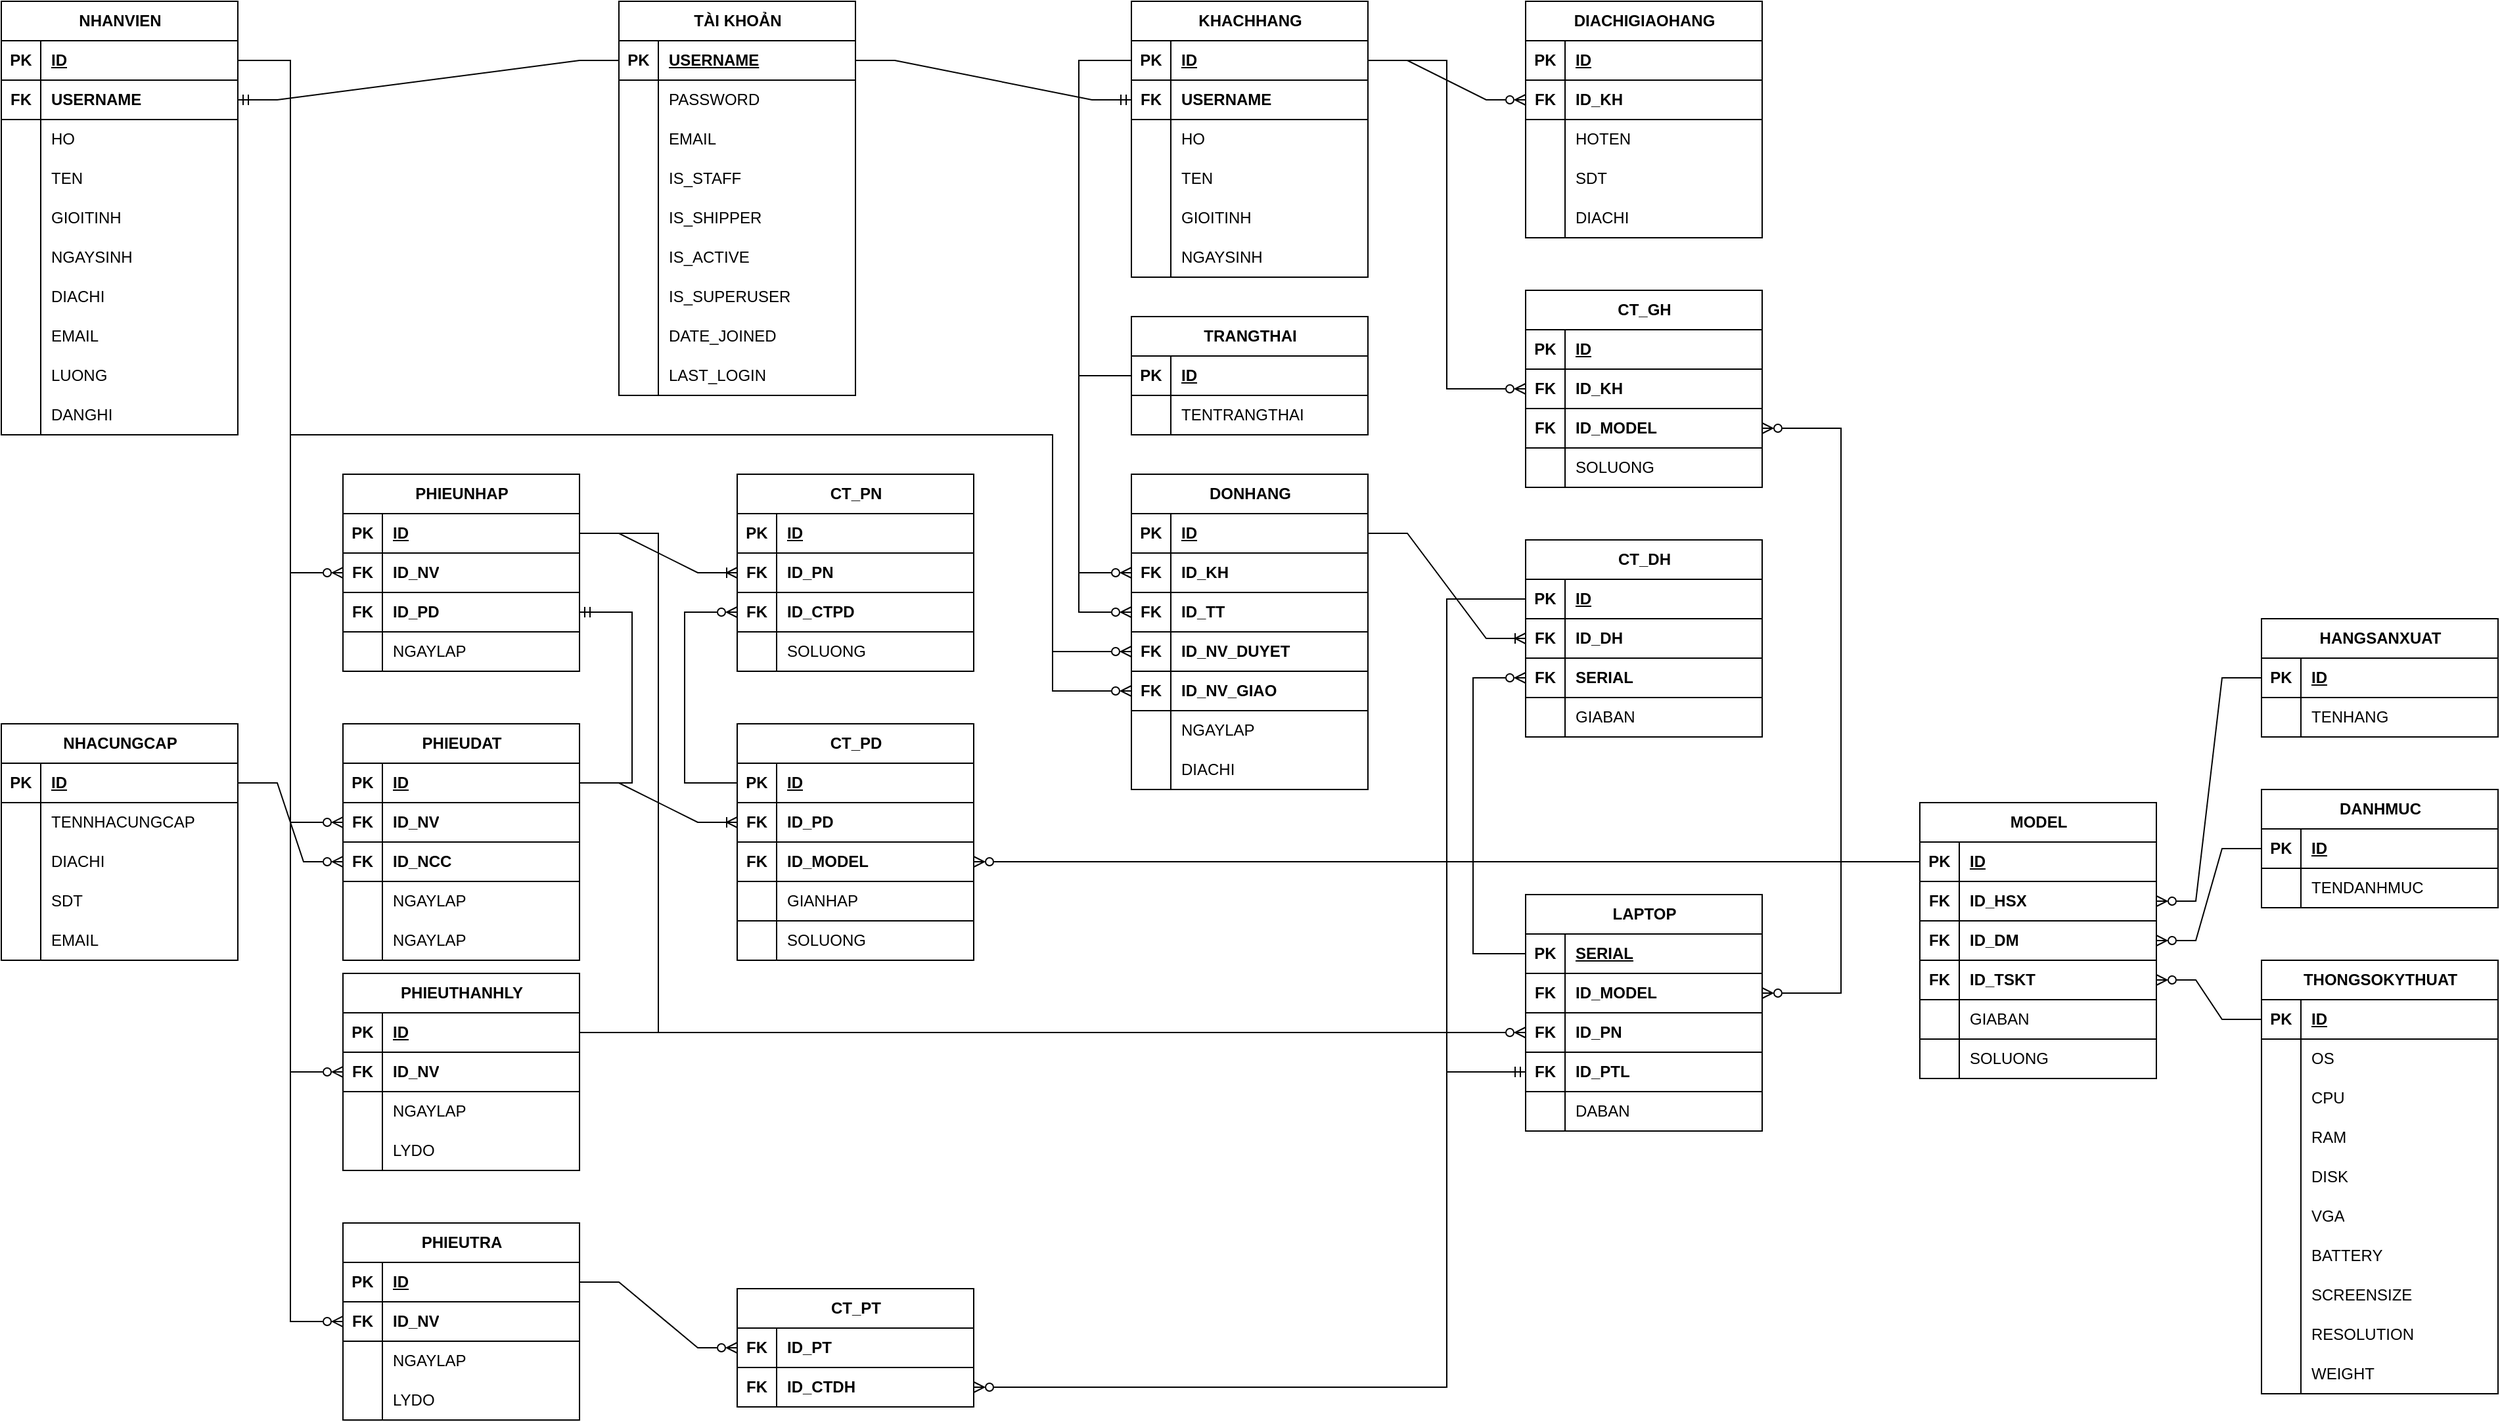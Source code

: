 <mxfile version="22.0.8" type="device">
  <diagram id="R2lEEEUBdFMjLlhIrx00" name="Page-1">
    <mxGraphModel dx="1892" dy="539" grid="0" gridSize="10" guides="1" tooltips="1" connect="1" arrows="1" fold="1" page="1" pageScale="1" pageWidth="850" pageHeight="1100" math="0" shadow="0" extFonts="Permanent Marker^https://fonts.googleapis.com/css?family=Permanent+Marker">
      <root>
        <mxCell id="0" />
        <mxCell id="1" parent="0" />
        <mxCell id="PgOG6YzYAEgCEzI119vw-1" value="NHANVIEN" style="shape=table;startSize=30;container=1;collapsible=1;childLayout=tableLayout;fixedRows=1;rowLines=0;fontStyle=1;align=center;resizeLast=1;html=1;" parent="1" vertex="1">
          <mxGeometry x="-180" width="180" height="330" as="geometry">
            <mxRectangle x="40" width="110" height="30" as="alternateBounds" />
          </mxGeometry>
        </mxCell>
        <mxCell id="PgOG6YzYAEgCEzI119vw-2" value="" style="shape=tableRow;horizontal=0;startSize=0;swimlaneHead=0;swimlaneBody=0;fillColor=none;collapsible=0;dropTarget=0;points=[[0,0.5],[1,0.5]];portConstraint=eastwest;top=0;left=0;right=0;bottom=1;" parent="PgOG6YzYAEgCEzI119vw-1" vertex="1">
          <mxGeometry y="30" width="180" height="30" as="geometry" />
        </mxCell>
        <mxCell id="PgOG6YzYAEgCEzI119vw-3" value="PK" style="shape=partialRectangle;connectable=0;fillColor=none;top=0;left=0;bottom=0;right=0;fontStyle=1;overflow=hidden;whiteSpace=wrap;html=1;" parent="PgOG6YzYAEgCEzI119vw-2" vertex="1">
          <mxGeometry width="30" height="30" as="geometry">
            <mxRectangle width="30" height="30" as="alternateBounds" />
          </mxGeometry>
        </mxCell>
        <mxCell id="PgOG6YzYAEgCEzI119vw-4" value="ID" style="shape=partialRectangle;connectable=0;fillColor=none;top=0;left=0;bottom=0;right=0;align=left;spacingLeft=6;fontStyle=5;overflow=hidden;whiteSpace=wrap;html=1;" parent="PgOG6YzYAEgCEzI119vw-2" vertex="1">
          <mxGeometry x="30" width="150" height="30" as="geometry">
            <mxRectangle width="150" height="30" as="alternateBounds" />
          </mxGeometry>
        </mxCell>
        <mxCell id="PgOG6YzYAEgCEzI119vw-123" value="" style="shape=tableRow;horizontal=0;startSize=0;swimlaneHead=0;swimlaneBody=0;fillColor=none;collapsible=0;dropTarget=0;points=[[0,0.5],[1,0.5]];portConstraint=eastwest;top=0;left=0;right=0;bottom=1;" parent="PgOG6YzYAEgCEzI119vw-1" vertex="1">
          <mxGeometry y="60" width="180" height="30" as="geometry" />
        </mxCell>
        <mxCell id="PgOG6YzYAEgCEzI119vw-124" value="FK" style="shape=partialRectangle;connectable=0;fillColor=none;top=0;left=0;bottom=0;right=0;fontStyle=1;overflow=hidden;whiteSpace=wrap;html=1;" parent="PgOG6YzYAEgCEzI119vw-123" vertex="1">
          <mxGeometry width="30" height="30" as="geometry">
            <mxRectangle width="30" height="30" as="alternateBounds" />
          </mxGeometry>
        </mxCell>
        <mxCell id="PgOG6YzYAEgCEzI119vw-125" value="USERNAME" style="shape=partialRectangle;connectable=0;fillColor=none;top=0;left=0;bottom=0;right=0;align=left;spacingLeft=6;fontStyle=1;overflow=hidden;whiteSpace=wrap;html=1;" parent="PgOG6YzYAEgCEzI119vw-123" vertex="1">
          <mxGeometry x="30" width="150" height="30" as="geometry">
            <mxRectangle width="150" height="30" as="alternateBounds" />
          </mxGeometry>
        </mxCell>
        <mxCell id="PgOG6YzYAEgCEzI119vw-5" value="" style="shape=tableRow;horizontal=0;startSize=0;swimlaneHead=0;swimlaneBody=0;fillColor=none;collapsible=0;dropTarget=0;points=[[0,0.5],[1,0.5]];portConstraint=eastwest;top=0;left=0;right=0;bottom=0;" parent="PgOG6YzYAEgCEzI119vw-1" vertex="1">
          <mxGeometry y="90" width="180" height="30" as="geometry" />
        </mxCell>
        <mxCell id="PgOG6YzYAEgCEzI119vw-6" value="" style="shape=partialRectangle;connectable=0;fillColor=none;top=0;left=0;bottom=0;right=0;editable=1;overflow=hidden;whiteSpace=wrap;html=1;" parent="PgOG6YzYAEgCEzI119vw-5" vertex="1">
          <mxGeometry width="30" height="30" as="geometry">
            <mxRectangle width="30" height="30" as="alternateBounds" />
          </mxGeometry>
        </mxCell>
        <mxCell id="PgOG6YzYAEgCEzI119vw-7" value="HO" style="shape=partialRectangle;connectable=0;fillColor=none;top=0;left=0;bottom=0;right=0;align=left;spacingLeft=6;overflow=hidden;whiteSpace=wrap;html=1;" parent="PgOG6YzYAEgCEzI119vw-5" vertex="1">
          <mxGeometry x="30" width="150" height="30" as="geometry">
            <mxRectangle width="150" height="30" as="alternateBounds" />
          </mxGeometry>
        </mxCell>
        <mxCell id="PgOG6YzYAEgCEzI119vw-8" value="" style="shape=tableRow;horizontal=0;startSize=0;swimlaneHead=0;swimlaneBody=0;fillColor=none;collapsible=0;dropTarget=0;points=[[0,0.5],[1,0.5]];portConstraint=eastwest;top=0;left=0;right=0;bottom=0;" parent="PgOG6YzYAEgCEzI119vw-1" vertex="1">
          <mxGeometry y="120" width="180" height="30" as="geometry" />
        </mxCell>
        <mxCell id="PgOG6YzYAEgCEzI119vw-9" value="" style="shape=partialRectangle;connectable=0;fillColor=none;top=0;left=0;bottom=0;right=0;editable=1;overflow=hidden;whiteSpace=wrap;html=1;" parent="PgOG6YzYAEgCEzI119vw-8" vertex="1">
          <mxGeometry width="30" height="30" as="geometry">
            <mxRectangle width="30" height="30" as="alternateBounds" />
          </mxGeometry>
        </mxCell>
        <mxCell id="PgOG6YzYAEgCEzI119vw-10" value="TEN" style="shape=partialRectangle;connectable=0;fillColor=none;top=0;left=0;bottom=0;right=0;align=left;spacingLeft=6;overflow=hidden;whiteSpace=wrap;html=1;" parent="PgOG6YzYAEgCEzI119vw-8" vertex="1">
          <mxGeometry x="30" width="150" height="30" as="geometry">
            <mxRectangle width="150" height="30" as="alternateBounds" />
          </mxGeometry>
        </mxCell>
        <mxCell id="PgOG6YzYAEgCEzI119vw-11" value="" style="shape=tableRow;horizontal=0;startSize=0;swimlaneHead=0;swimlaneBody=0;fillColor=none;collapsible=0;dropTarget=0;points=[[0,0.5],[1,0.5]];portConstraint=eastwest;top=0;left=0;right=0;bottom=0;" parent="PgOG6YzYAEgCEzI119vw-1" vertex="1">
          <mxGeometry y="150" width="180" height="30" as="geometry" />
        </mxCell>
        <mxCell id="PgOG6YzYAEgCEzI119vw-12" value="" style="shape=partialRectangle;connectable=0;fillColor=none;top=0;left=0;bottom=0;right=0;editable=1;overflow=hidden;whiteSpace=wrap;html=1;" parent="PgOG6YzYAEgCEzI119vw-11" vertex="1">
          <mxGeometry width="30" height="30" as="geometry">
            <mxRectangle width="30" height="30" as="alternateBounds" />
          </mxGeometry>
        </mxCell>
        <mxCell id="PgOG6YzYAEgCEzI119vw-13" value="GIOITINH" style="shape=partialRectangle;connectable=0;fillColor=none;top=0;left=0;bottom=0;right=0;align=left;spacingLeft=6;overflow=hidden;whiteSpace=wrap;html=1;" parent="PgOG6YzYAEgCEzI119vw-11" vertex="1">
          <mxGeometry x="30" width="150" height="30" as="geometry">
            <mxRectangle width="150" height="30" as="alternateBounds" />
          </mxGeometry>
        </mxCell>
        <mxCell id="PgOG6YzYAEgCEzI119vw-14" value="" style="shape=tableRow;horizontal=0;startSize=0;swimlaneHead=0;swimlaneBody=0;fillColor=none;collapsible=0;dropTarget=0;points=[[0,0.5],[1,0.5]];portConstraint=eastwest;top=0;left=0;right=0;bottom=0;" parent="PgOG6YzYAEgCEzI119vw-1" vertex="1">
          <mxGeometry y="180" width="180" height="30" as="geometry" />
        </mxCell>
        <mxCell id="PgOG6YzYAEgCEzI119vw-15" value="" style="shape=partialRectangle;connectable=0;fillColor=none;top=0;left=0;bottom=0;right=0;editable=1;overflow=hidden;whiteSpace=wrap;html=1;" parent="PgOG6YzYAEgCEzI119vw-14" vertex="1">
          <mxGeometry width="30" height="30" as="geometry">
            <mxRectangle width="30" height="30" as="alternateBounds" />
          </mxGeometry>
        </mxCell>
        <mxCell id="PgOG6YzYAEgCEzI119vw-16" value="NGAYSINH" style="shape=partialRectangle;connectable=0;fillColor=none;top=0;left=0;bottom=0;right=0;align=left;spacingLeft=6;overflow=hidden;whiteSpace=wrap;html=1;" parent="PgOG6YzYAEgCEzI119vw-14" vertex="1">
          <mxGeometry x="30" width="150" height="30" as="geometry">
            <mxRectangle width="150" height="30" as="alternateBounds" />
          </mxGeometry>
        </mxCell>
        <mxCell id="PgOG6YzYAEgCEzI119vw-17" value="" style="shape=tableRow;horizontal=0;startSize=0;swimlaneHead=0;swimlaneBody=0;fillColor=none;collapsible=0;dropTarget=0;points=[[0,0.5],[1,0.5]];portConstraint=eastwest;top=0;left=0;right=0;bottom=0;" parent="PgOG6YzYAEgCEzI119vw-1" vertex="1">
          <mxGeometry y="210" width="180" height="30" as="geometry" />
        </mxCell>
        <mxCell id="PgOG6YzYAEgCEzI119vw-18" value="" style="shape=partialRectangle;connectable=0;fillColor=none;top=0;left=0;bottom=0;right=0;editable=1;overflow=hidden;whiteSpace=wrap;html=1;" parent="PgOG6YzYAEgCEzI119vw-17" vertex="1">
          <mxGeometry width="30" height="30" as="geometry">
            <mxRectangle width="30" height="30" as="alternateBounds" />
          </mxGeometry>
        </mxCell>
        <mxCell id="PgOG6YzYAEgCEzI119vw-19" value="DIACHI" style="shape=partialRectangle;connectable=0;fillColor=none;top=0;left=0;bottom=0;right=0;align=left;spacingLeft=6;overflow=hidden;whiteSpace=wrap;html=1;" parent="PgOG6YzYAEgCEzI119vw-17" vertex="1">
          <mxGeometry x="30" width="150" height="30" as="geometry">
            <mxRectangle width="150" height="30" as="alternateBounds" />
          </mxGeometry>
        </mxCell>
        <mxCell id="PgOG6YzYAEgCEzI119vw-20" value="" style="shape=tableRow;horizontal=0;startSize=0;swimlaneHead=0;swimlaneBody=0;fillColor=none;collapsible=0;dropTarget=0;points=[[0,0.5],[1,0.5]];portConstraint=eastwest;top=0;left=0;right=0;bottom=0;" parent="PgOG6YzYAEgCEzI119vw-1" vertex="1">
          <mxGeometry y="240" width="180" height="30" as="geometry" />
        </mxCell>
        <mxCell id="PgOG6YzYAEgCEzI119vw-21" value="" style="shape=partialRectangle;connectable=0;fillColor=none;top=0;left=0;bottom=0;right=0;editable=1;overflow=hidden;whiteSpace=wrap;html=1;" parent="PgOG6YzYAEgCEzI119vw-20" vertex="1">
          <mxGeometry width="30" height="30" as="geometry">
            <mxRectangle width="30" height="30" as="alternateBounds" />
          </mxGeometry>
        </mxCell>
        <mxCell id="PgOG6YzYAEgCEzI119vw-22" value="EMAIL" style="shape=partialRectangle;connectable=0;fillColor=none;top=0;left=0;bottom=0;right=0;align=left;spacingLeft=6;overflow=hidden;whiteSpace=wrap;html=1;" parent="PgOG6YzYAEgCEzI119vw-20" vertex="1">
          <mxGeometry x="30" width="150" height="30" as="geometry">
            <mxRectangle width="150" height="30" as="alternateBounds" />
          </mxGeometry>
        </mxCell>
        <mxCell id="PgOG6YzYAEgCEzI119vw-23" value="" style="shape=tableRow;horizontal=0;startSize=0;swimlaneHead=0;swimlaneBody=0;fillColor=none;collapsible=0;dropTarget=0;points=[[0,0.5],[1,0.5]];portConstraint=eastwest;top=0;left=0;right=0;bottom=0;" parent="PgOG6YzYAEgCEzI119vw-1" vertex="1">
          <mxGeometry y="270" width="180" height="30" as="geometry" />
        </mxCell>
        <mxCell id="PgOG6YzYAEgCEzI119vw-24" value="" style="shape=partialRectangle;connectable=0;fillColor=none;top=0;left=0;bottom=0;right=0;editable=1;overflow=hidden;whiteSpace=wrap;html=1;" parent="PgOG6YzYAEgCEzI119vw-23" vertex="1">
          <mxGeometry width="30" height="30" as="geometry">
            <mxRectangle width="30" height="30" as="alternateBounds" />
          </mxGeometry>
        </mxCell>
        <mxCell id="PgOG6YzYAEgCEzI119vw-25" value="LUONG" style="shape=partialRectangle;connectable=0;fillColor=none;top=0;left=0;bottom=0;right=0;align=left;spacingLeft=6;overflow=hidden;whiteSpace=wrap;html=1;" parent="PgOG6YzYAEgCEzI119vw-23" vertex="1">
          <mxGeometry x="30" width="150" height="30" as="geometry">
            <mxRectangle width="150" height="30" as="alternateBounds" />
          </mxGeometry>
        </mxCell>
        <mxCell id="PgOG6YzYAEgCEzI119vw-26" value="" style="shape=tableRow;horizontal=0;startSize=0;swimlaneHead=0;swimlaneBody=0;fillColor=none;collapsible=0;dropTarget=0;points=[[0,0.5],[1,0.5]];portConstraint=eastwest;top=0;left=0;right=0;bottom=0;" parent="PgOG6YzYAEgCEzI119vw-1" vertex="1">
          <mxGeometry y="300" width="180" height="30" as="geometry" />
        </mxCell>
        <mxCell id="PgOG6YzYAEgCEzI119vw-27" value="" style="shape=partialRectangle;connectable=0;fillColor=none;top=0;left=0;bottom=0;right=0;editable=1;overflow=hidden;whiteSpace=wrap;html=1;" parent="PgOG6YzYAEgCEzI119vw-26" vertex="1">
          <mxGeometry width="30" height="30" as="geometry">
            <mxRectangle width="30" height="30" as="alternateBounds" />
          </mxGeometry>
        </mxCell>
        <mxCell id="PgOG6YzYAEgCEzI119vw-28" value="DANGHI" style="shape=partialRectangle;connectable=0;fillColor=none;top=0;left=0;bottom=0;right=0;align=left;spacingLeft=6;overflow=hidden;whiteSpace=wrap;html=1;" parent="PgOG6YzYAEgCEzI119vw-26" vertex="1">
          <mxGeometry x="30" width="150" height="30" as="geometry">
            <mxRectangle width="150" height="30" as="alternateBounds" />
          </mxGeometry>
        </mxCell>
        <mxCell id="PgOG6YzYAEgCEzI119vw-29" value="KHACHHANG" style="shape=table;startSize=30;container=1;collapsible=1;childLayout=tableLayout;fixedRows=1;rowLines=0;fontStyle=1;align=center;resizeLast=1;html=1;" parent="1" vertex="1">
          <mxGeometry x="680" width="180" height="210" as="geometry" />
        </mxCell>
        <mxCell id="PgOG6YzYAEgCEzI119vw-30" value="" style="shape=tableRow;horizontal=0;startSize=0;swimlaneHead=0;swimlaneBody=0;fillColor=none;collapsible=0;dropTarget=0;points=[[0,0.5],[1,0.5]];portConstraint=eastwest;top=0;left=0;right=0;bottom=1;" parent="PgOG6YzYAEgCEzI119vw-29" vertex="1">
          <mxGeometry y="30" width="180" height="30" as="geometry" />
        </mxCell>
        <mxCell id="PgOG6YzYAEgCEzI119vw-31" value="PK" style="shape=partialRectangle;connectable=0;fillColor=none;top=0;left=0;bottom=0;right=0;fontStyle=1;overflow=hidden;whiteSpace=wrap;html=1;" parent="PgOG6YzYAEgCEzI119vw-30" vertex="1">
          <mxGeometry width="30" height="30" as="geometry">
            <mxRectangle width="30" height="30" as="alternateBounds" />
          </mxGeometry>
        </mxCell>
        <mxCell id="PgOG6YzYAEgCEzI119vw-32" value="ID" style="shape=partialRectangle;connectable=0;fillColor=none;top=0;left=0;bottom=0;right=0;align=left;spacingLeft=6;fontStyle=5;overflow=hidden;whiteSpace=wrap;html=1;" parent="PgOG6YzYAEgCEzI119vw-30" vertex="1">
          <mxGeometry x="30" width="150" height="30" as="geometry">
            <mxRectangle width="150" height="30" as="alternateBounds" />
          </mxGeometry>
        </mxCell>
        <mxCell id="PgOG6YzYAEgCEzI119vw-126" value="" style="shape=tableRow;horizontal=0;startSize=0;swimlaneHead=0;swimlaneBody=0;fillColor=none;collapsible=0;dropTarget=0;points=[[0,0.5],[1,0.5]];portConstraint=eastwest;top=0;left=0;right=0;bottom=1;" parent="PgOG6YzYAEgCEzI119vw-29" vertex="1">
          <mxGeometry y="60" width="180" height="30" as="geometry" />
        </mxCell>
        <mxCell id="PgOG6YzYAEgCEzI119vw-127" value="FK" style="shape=partialRectangle;connectable=0;fillColor=none;top=0;left=0;bottom=0;right=0;fontStyle=1;overflow=hidden;whiteSpace=wrap;html=1;" parent="PgOG6YzYAEgCEzI119vw-126" vertex="1">
          <mxGeometry width="30" height="30" as="geometry">
            <mxRectangle width="30" height="30" as="alternateBounds" />
          </mxGeometry>
        </mxCell>
        <mxCell id="PgOG6YzYAEgCEzI119vw-128" value="USERNAME" style="shape=partialRectangle;connectable=0;fillColor=none;top=0;left=0;bottom=0;right=0;align=left;spacingLeft=6;fontStyle=1;overflow=hidden;whiteSpace=wrap;html=1;" parent="PgOG6YzYAEgCEzI119vw-126" vertex="1">
          <mxGeometry x="30" width="150" height="30" as="geometry">
            <mxRectangle width="150" height="30" as="alternateBounds" />
          </mxGeometry>
        </mxCell>
        <mxCell id="PgOG6YzYAEgCEzI119vw-33" value="" style="shape=tableRow;horizontal=0;startSize=0;swimlaneHead=0;swimlaneBody=0;fillColor=none;collapsible=0;dropTarget=0;points=[[0,0.5],[1,0.5]];portConstraint=eastwest;top=0;left=0;right=0;bottom=0;" parent="PgOG6YzYAEgCEzI119vw-29" vertex="1">
          <mxGeometry y="90" width="180" height="30" as="geometry" />
        </mxCell>
        <mxCell id="PgOG6YzYAEgCEzI119vw-34" value="" style="shape=partialRectangle;connectable=0;fillColor=none;top=0;left=0;bottom=0;right=0;editable=1;overflow=hidden;whiteSpace=wrap;html=1;" parent="PgOG6YzYAEgCEzI119vw-33" vertex="1">
          <mxGeometry width="30" height="30" as="geometry">
            <mxRectangle width="30" height="30" as="alternateBounds" />
          </mxGeometry>
        </mxCell>
        <mxCell id="PgOG6YzYAEgCEzI119vw-35" value="HO" style="shape=partialRectangle;connectable=0;fillColor=none;top=0;left=0;bottom=0;right=0;align=left;spacingLeft=6;overflow=hidden;whiteSpace=wrap;html=1;" parent="PgOG6YzYAEgCEzI119vw-33" vertex="1">
          <mxGeometry x="30" width="150" height="30" as="geometry">
            <mxRectangle width="150" height="30" as="alternateBounds" />
          </mxGeometry>
        </mxCell>
        <mxCell id="PgOG6YzYAEgCEzI119vw-36" value="" style="shape=tableRow;horizontal=0;startSize=0;swimlaneHead=0;swimlaneBody=0;fillColor=none;collapsible=0;dropTarget=0;points=[[0,0.5],[1,0.5]];portConstraint=eastwest;top=0;left=0;right=0;bottom=0;" parent="PgOG6YzYAEgCEzI119vw-29" vertex="1">
          <mxGeometry y="120" width="180" height="30" as="geometry" />
        </mxCell>
        <mxCell id="PgOG6YzYAEgCEzI119vw-37" value="" style="shape=partialRectangle;connectable=0;fillColor=none;top=0;left=0;bottom=0;right=0;editable=1;overflow=hidden;whiteSpace=wrap;html=1;" parent="PgOG6YzYAEgCEzI119vw-36" vertex="1">
          <mxGeometry width="30" height="30" as="geometry">
            <mxRectangle width="30" height="30" as="alternateBounds" />
          </mxGeometry>
        </mxCell>
        <mxCell id="PgOG6YzYAEgCEzI119vw-38" value="TEN" style="shape=partialRectangle;connectable=0;fillColor=none;top=0;left=0;bottom=0;right=0;align=left;spacingLeft=6;overflow=hidden;whiteSpace=wrap;html=1;" parent="PgOG6YzYAEgCEzI119vw-36" vertex="1">
          <mxGeometry x="30" width="150" height="30" as="geometry">
            <mxRectangle width="150" height="30" as="alternateBounds" />
          </mxGeometry>
        </mxCell>
        <mxCell id="PgOG6YzYAEgCEzI119vw-39" value="" style="shape=tableRow;horizontal=0;startSize=0;swimlaneHead=0;swimlaneBody=0;fillColor=none;collapsible=0;dropTarget=0;points=[[0,0.5],[1,0.5]];portConstraint=eastwest;top=0;left=0;right=0;bottom=0;" parent="PgOG6YzYAEgCEzI119vw-29" vertex="1">
          <mxGeometry y="150" width="180" height="30" as="geometry" />
        </mxCell>
        <mxCell id="PgOG6YzYAEgCEzI119vw-40" value="" style="shape=partialRectangle;connectable=0;fillColor=none;top=0;left=0;bottom=0;right=0;editable=1;overflow=hidden;whiteSpace=wrap;html=1;" parent="PgOG6YzYAEgCEzI119vw-39" vertex="1">
          <mxGeometry width="30" height="30" as="geometry">
            <mxRectangle width="30" height="30" as="alternateBounds" />
          </mxGeometry>
        </mxCell>
        <mxCell id="PgOG6YzYAEgCEzI119vw-41" value="GIOITINH" style="shape=partialRectangle;connectable=0;fillColor=none;top=0;left=0;bottom=0;right=0;align=left;spacingLeft=6;overflow=hidden;whiteSpace=wrap;html=1;" parent="PgOG6YzYAEgCEzI119vw-39" vertex="1">
          <mxGeometry x="30" width="150" height="30" as="geometry">
            <mxRectangle width="150" height="30" as="alternateBounds" />
          </mxGeometry>
        </mxCell>
        <mxCell id="PgOG6YzYAEgCEzI119vw-42" value="" style="shape=tableRow;horizontal=0;startSize=0;swimlaneHead=0;swimlaneBody=0;fillColor=none;collapsible=0;dropTarget=0;points=[[0,0.5],[1,0.5]];portConstraint=eastwest;top=0;left=0;right=0;bottom=0;" parent="PgOG6YzYAEgCEzI119vw-29" vertex="1">
          <mxGeometry y="180" width="180" height="30" as="geometry" />
        </mxCell>
        <mxCell id="PgOG6YzYAEgCEzI119vw-43" value="" style="shape=partialRectangle;connectable=0;fillColor=none;top=0;left=0;bottom=0;right=0;editable=1;overflow=hidden;whiteSpace=wrap;html=1;" parent="PgOG6YzYAEgCEzI119vw-42" vertex="1">
          <mxGeometry width="30" height="30" as="geometry">
            <mxRectangle width="30" height="30" as="alternateBounds" />
          </mxGeometry>
        </mxCell>
        <mxCell id="PgOG6YzYAEgCEzI119vw-44" value="NGAYSINH" style="shape=partialRectangle;connectable=0;fillColor=none;top=0;left=0;bottom=0;right=0;align=left;spacingLeft=6;overflow=hidden;whiteSpace=wrap;html=1;" parent="PgOG6YzYAEgCEzI119vw-42" vertex="1">
          <mxGeometry x="30" width="150" height="30" as="geometry">
            <mxRectangle width="150" height="30" as="alternateBounds" />
          </mxGeometry>
        </mxCell>
        <mxCell id="PgOG6YzYAEgCEzI119vw-57" value="TÀI KHOẢN" style="shape=table;startSize=30;container=1;collapsible=1;childLayout=tableLayout;fixedRows=1;rowLines=0;fontStyle=1;align=center;resizeLast=1;html=1;" parent="1" vertex="1">
          <mxGeometry x="290" width="180" height="300" as="geometry">
            <mxRectangle x="330" width="110" height="30" as="alternateBounds" />
          </mxGeometry>
        </mxCell>
        <mxCell id="PgOG6YzYAEgCEzI119vw-58" value="" style="shape=tableRow;horizontal=0;startSize=0;swimlaneHead=0;swimlaneBody=0;fillColor=none;collapsible=0;dropTarget=0;points=[[0,0.5],[1,0.5]];portConstraint=eastwest;top=0;left=0;right=0;bottom=1;" parent="PgOG6YzYAEgCEzI119vw-57" vertex="1">
          <mxGeometry y="30" width="180" height="30" as="geometry" />
        </mxCell>
        <mxCell id="PgOG6YzYAEgCEzI119vw-59" value="PK" style="shape=partialRectangle;connectable=0;fillColor=none;top=0;left=0;bottom=0;right=0;fontStyle=1;overflow=hidden;whiteSpace=wrap;html=1;" parent="PgOG6YzYAEgCEzI119vw-58" vertex="1">
          <mxGeometry width="30" height="30" as="geometry">
            <mxRectangle width="30" height="30" as="alternateBounds" />
          </mxGeometry>
        </mxCell>
        <mxCell id="PgOG6YzYAEgCEzI119vw-60" value="USERNAME" style="shape=partialRectangle;connectable=0;fillColor=none;top=0;left=0;bottom=0;right=0;align=left;spacingLeft=6;fontStyle=5;overflow=hidden;whiteSpace=wrap;html=1;" parent="PgOG6YzYAEgCEzI119vw-58" vertex="1">
          <mxGeometry x="30" width="150" height="30" as="geometry">
            <mxRectangle width="150" height="30" as="alternateBounds" />
          </mxGeometry>
        </mxCell>
        <mxCell id="PgOG6YzYAEgCEzI119vw-61" value="" style="shape=tableRow;horizontal=0;startSize=0;swimlaneHead=0;swimlaneBody=0;fillColor=none;collapsible=0;dropTarget=0;points=[[0,0.5],[1,0.5]];portConstraint=eastwest;top=0;left=0;right=0;bottom=0;" parent="PgOG6YzYAEgCEzI119vw-57" vertex="1">
          <mxGeometry y="60" width="180" height="30" as="geometry" />
        </mxCell>
        <mxCell id="PgOG6YzYAEgCEzI119vw-62" value="" style="shape=partialRectangle;connectable=0;fillColor=none;top=0;left=0;bottom=0;right=0;editable=1;overflow=hidden;whiteSpace=wrap;html=1;" parent="PgOG6YzYAEgCEzI119vw-61" vertex="1">
          <mxGeometry width="30" height="30" as="geometry">
            <mxRectangle width="30" height="30" as="alternateBounds" />
          </mxGeometry>
        </mxCell>
        <mxCell id="PgOG6YzYAEgCEzI119vw-63" value="PASSWORD" style="shape=partialRectangle;connectable=0;fillColor=none;top=0;left=0;bottom=0;right=0;align=left;spacingLeft=6;overflow=hidden;whiteSpace=wrap;html=1;" parent="PgOG6YzYAEgCEzI119vw-61" vertex="1">
          <mxGeometry x="30" width="150" height="30" as="geometry">
            <mxRectangle width="150" height="30" as="alternateBounds" />
          </mxGeometry>
        </mxCell>
        <mxCell id="PgOG6YzYAEgCEzI119vw-64" value="" style="shape=tableRow;horizontal=0;startSize=0;swimlaneHead=0;swimlaneBody=0;fillColor=none;collapsible=0;dropTarget=0;points=[[0,0.5],[1,0.5]];portConstraint=eastwest;top=0;left=0;right=0;bottom=0;" parent="PgOG6YzYAEgCEzI119vw-57" vertex="1">
          <mxGeometry y="90" width="180" height="30" as="geometry" />
        </mxCell>
        <mxCell id="PgOG6YzYAEgCEzI119vw-65" value="" style="shape=partialRectangle;connectable=0;fillColor=none;top=0;left=0;bottom=0;right=0;editable=1;overflow=hidden;whiteSpace=wrap;html=1;" parent="PgOG6YzYAEgCEzI119vw-64" vertex="1">
          <mxGeometry width="30" height="30" as="geometry">
            <mxRectangle width="30" height="30" as="alternateBounds" />
          </mxGeometry>
        </mxCell>
        <mxCell id="PgOG6YzYAEgCEzI119vw-66" value="EMAIL" style="shape=partialRectangle;connectable=0;fillColor=none;top=0;left=0;bottom=0;right=0;align=left;spacingLeft=6;overflow=hidden;whiteSpace=wrap;html=1;" parent="PgOG6YzYAEgCEzI119vw-64" vertex="1">
          <mxGeometry x="30" width="150" height="30" as="geometry">
            <mxRectangle width="150" height="30" as="alternateBounds" />
          </mxGeometry>
        </mxCell>
        <mxCell id="PgOG6YzYAEgCEzI119vw-67" value="" style="shape=tableRow;horizontal=0;startSize=0;swimlaneHead=0;swimlaneBody=0;fillColor=none;collapsible=0;dropTarget=0;points=[[0,0.5],[1,0.5]];portConstraint=eastwest;top=0;left=0;right=0;bottom=0;" parent="PgOG6YzYAEgCEzI119vw-57" vertex="1">
          <mxGeometry y="120" width="180" height="30" as="geometry" />
        </mxCell>
        <mxCell id="PgOG6YzYAEgCEzI119vw-68" value="" style="shape=partialRectangle;connectable=0;fillColor=none;top=0;left=0;bottom=0;right=0;editable=1;overflow=hidden;whiteSpace=wrap;html=1;" parent="PgOG6YzYAEgCEzI119vw-67" vertex="1">
          <mxGeometry width="30" height="30" as="geometry">
            <mxRectangle width="30" height="30" as="alternateBounds" />
          </mxGeometry>
        </mxCell>
        <mxCell id="PgOG6YzYAEgCEzI119vw-69" value="IS_STAFF" style="shape=partialRectangle;connectable=0;fillColor=none;top=0;left=0;bottom=0;right=0;align=left;spacingLeft=6;overflow=hidden;whiteSpace=wrap;html=1;" parent="PgOG6YzYAEgCEzI119vw-67" vertex="1">
          <mxGeometry x="30" width="150" height="30" as="geometry">
            <mxRectangle width="150" height="30" as="alternateBounds" />
          </mxGeometry>
        </mxCell>
        <mxCell id="PgOG6YzYAEgCEzI119vw-70" value="" style="shape=tableRow;horizontal=0;startSize=0;swimlaneHead=0;swimlaneBody=0;fillColor=none;collapsible=0;dropTarget=0;points=[[0,0.5],[1,0.5]];portConstraint=eastwest;top=0;left=0;right=0;bottom=0;" parent="PgOG6YzYAEgCEzI119vw-57" vertex="1">
          <mxGeometry y="150" width="180" height="30" as="geometry" />
        </mxCell>
        <mxCell id="PgOG6YzYAEgCEzI119vw-71" value="" style="shape=partialRectangle;connectable=0;fillColor=none;top=0;left=0;bottom=0;right=0;editable=1;overflow=hidden;whiteSpace=wrap;html=1;" parent="PgOG6YzYAEgCEzI119vw-70" vertex="1">
          <mxGeometry width="30" height="30" as="geometry">
            <mxRectangle width="30" height="30" as="alternateBounds" />
          </mxGeometry>
        </mxCell>
        <mxCell id="PgOG6YzYAEgCEzI119vw-72" value="IS_SHIPPER" style="shape=partialRectangle;connectable=0;fillColor=none;top=0;left=0;bottom=0;right=0;align=left;spacingLeft=6;overflow=hidden;whiteSpace=wrap;html=1;" parent="PgOG6YzYAEgCEzI119vw-70" vertex="1">
          <mxGeometry x="30" width="150" height="30" as="geometry">
            <mxRectangle width="150" height="30" as="alternateBounds" />
          </mxGeometry>
        </mxCell>
        <mxCell id="PgOG6YzYAEgCEzI119vw-73" value="" style="shape=tableRow;horizontal=0;startSize=0;swimlaneHead=0;swimlaneBody=0;fillColor=none;collapsible=0;dropTarget=0;points=[[0,0.5],[1,0.5]];portConstraint=eastwest;top=0;left=0;right=0;bottom=0;" parent="PgOG6YzYAEgCEzI119vw-57" vertex="1">
          <mxGeometry y="180" width="180" height="30" as="geometry" />
        </mxCell>
        <mxCell id="PgOG6YzYAEgCEzI119vw-74" value="" style="shape=partialRectangle;connectable=0;fillColor=none;top=0;left=0;bottom=0;right=0;editable=1;overflow=hidden;whiteSpace=wrap;html=1;" parent="PgOG6YzYAEgCEzI119vw-73" vertex="1">
          <mxGeometry width="30" height="30" as="geometry">
            <mxRectangle width="30" height="30" as="alternateBounds" />
          </mxGeometry>
        </mxCell>
        <mxCell id="PgOG6YzYAEgCEzI119vw-75" value="IS_ACTIVE" style="shape=partialRectangle;connectable=0;fillColor=none;top=0;left=0;bottom=0;right=0;align=left;spacingLeft=6;overflow=hidden;whiteSpace=wrap;html=1;" parent="PgOG6YzYAEgCEzI119vw-73" vertex="1">
          <mxGeometry x="30" width="150" height="30" as="geometry">
            <mxRectangle width="150" height="30" as="alternateBounds" />
          </mxGeometry>
        </mxCell>
        <mxCell id="PgOG6YzYAEgCEzI119vw-76" value="" style="shape=tableRow;horizontal=0;startSize=0;swimlaneHead=0;swimlaneBody=0;fillColor=none;collapsible=0;dropTarget=0;points=[[0,0.5],[1,0.5]];portConstraint=eastwest;top=0;left=0;right=0;bottom=0;" parent="PgOG6YzYAEgCEzI119vw-57" vertex="1">
          <mxGeometry y="210" width="180" height="30" as="geometry" />
        </mxCell>
        <mxCell id="PgOG6YzYAEgCEzI119vw-77" value="" style="shape=partialRectangle;connectable=0;fillColor=none;top=0;left=0;bottom=0;right=0;editable=1;overflow=hidden;whiteSpace=wrap;html=1;" parent="PgOG6YzYAEgCEzI119vw-76" vertex="1">
          <mxGeometry width="30" height="30" as="geometry">
            <mxRectangle width="30" height="30" as="alternateBounds" />
          </mxGeometry>
        </mxCell>
        <mxCell id="PgOG6YzYAEgCEzI119vw-78" value="IS_SUPERUSER" style="shape=partialRectangle;connectable=0;fillColor=none;top=0;left=0;bottom=0;right=0;align=left;spacingLeft=6;overflow=hidden;whiteSpace=wrap;html=1;" parent="PgOG6YzYAEgCEzI119vw-76" vertex="1">
          <mxGeometry x="30" width="150" height="30" as="geometry">
            <mxRectangle width="150" height="30" as="alternateBounds" />
          </mxGeometry>
        </mxCell>
        <mxCell id="PgOG6YzYAEgCEzI119vw-79" value="" style="shape=tableRow;horizontal=0;startSize=0;swimlaneHead=0;swimlaneBody=0;fillColor=none;collapsible=0;dropTarget=0;points=[[0,0.5],[1,0.5]];portConstraint=eastwest;top=0;left=0;right=0;bottom=0;" parent="PgOG6YzYAEgCEzI119vw-57" vertex="1">
          <mxGeometry y="240" width="180" height="30" as="geometry" />
        </mxCell>
        <mxCell id="PgOG6YzYAEgCEzI119vw-80" value="" style="shape=partialRectangle;connectable=0;fillColor=none;top=0;left=0;bottom=0;right=0;editable=1;overflow=hidden;whiteSpace=wrap;html=1;" parent="PgOG6YzYAEgCEzI119vw-79" vertex="1">
          <mxGeometry width="30" height="30" as="geometry">
            <mxRectangle width="30" height="30" as="alternateBounds" />
          </mxGeometry>
        </mxCell>
        <mxCell id="PgOG6YzYAEgCEzI119vw-81" value="DATE_JOINED" style="shape=partialRectangle;connectable=0;fillColor=none;top=0;left=0;bottom=0;right=0;align=left;spacingLeft=6;overflow=hidden;whiteSpace=wrap;html=1;" parent="PgOG6YzYAEgCEzI119vw-79" vertex="1">
          <mxGeometry x="30" width="150" height="30" as="geometry">
            <mxRectangle width="150" height="30" as="alternateBounds" />
          </mxGeometry>
        </mxCell>
        <mxCell id="PgOG6YzYAEgCEzI119vw-82" value="" style="shape=tableRow;horizontal=0;startSize=0;swimlaneHead=0;swimlaneBody=0;fillColor=none;collapsible=0;dropTarget=0;points=[[0,0.5],[1,0.5]];portConstraint=eastwest;top=0;left=0;right=0;bottom=0;" parent="PgOG6YzYAEgCEzI119vw-57" vertex="1">
          <mxGeometry y="270" width="180" height="30" as="geometry" />
        </mxCell>
        <mxCell id="PgOG6YzYAEgCEzI119vw-83" value="" style="shape=partialRectangle;connectable=0;fillColor=none;top=0;left=0;bottom=0;right=0;editable=1;overflow=hidden;whiteSpace=wrap;html=1;" parent="PgOG6YzYAEgCEzI119vw-82" vertex="1">
          <mxGeometry width="30" height="30" as="geometry">
            <mxRectangle width="30" height="30" as="alternateBounds" />
          </mxGeometry>
        </mxCell>
        <mxCell id="PgOG6YzYAEgCEzI119vw-84" value="LAST_LOGIN" style="shape=partialRectangle;connectable=0;fillColor=none;top=0;left=0;bottom=0;right=0;align=left;spacingLeft=6;overflow=hidden;whiteSpace=wrap;html=1;" parent="PgOG6YzYAEgCEzI119vw-82" vertex="1">
          <mxGeometry x="30" width="150" height="30" as="geometry">
            <mxRectangle width="150" height="30" as="alternateBounds" />
          </mxGeometry>
        </mxCell>
        <mxCell id="PgOG6YzYAEgCEzI119vw-91" style="edgeStyle=entityRelationEdgeStyle;rounded=0;orthogonalLoop=1;jettySize=auto;html=1;entryX=1;entryY=0.5;entryDx=0;entryDy=0;endArrow=ERmandOne;endFill=0;" parent="1" source="PgOG6YzYAEgCEzI119vw-58" target="PgOG6YzYAEgCEzI119vw-123" edge="1">
          <mxGeometry relative="1" as="geometry" />
        </mxCell>
        <mxCell id="PgOG6YzYAEgCEzI119vw-92" style="edgeStyle=entityRelationEdgeStyle;rounded=0;orthogonalLoop=1;jettySize=auto;html=1;entryX=0;entryY=0.5;entryDx=0;entryDy=0;endArrow=ERmandOne;endFill=0;" parent="1" source="PgOG6YzYAEgCEzI119vw-58" target="PgOG6YzYAEgCEzI119vw-126" edge="1">
          <mxGeometry relative="1" as="geometry" />
        </mxCell>
        <mxCell id="PgOG6YzYAEgCEzI119vw-93" value="DIACHIGIAOHANG" style="shape=table;startSize=30;container=1;collapsible=1;childLayout=tableLayout;fixedRows=1;rowLines=0;fontStyle=1;align=center;resizeLast=1;html=1;" parent="1" vertex="1">
          <mxGeometry x="980" width="180" height="180" as="geometry" />
        </mxCell>
        <mxCell id="PgOG6YzYAEgCEzI119vw-94" value="" style="shape=tableRow;horizontal=0;startSize=0;swimlaneHead=0;swimlaneBody=0;fillColor=none;collapsible=0;dropTarget=0;points=[[0,0.5],[1,0.5]];portConstraint=eastwest;top=0;left=0;right=0;bottom=1;" parent="PgOG6YzYAEgCEzI119vw-93" vertex="1">
          <mxGeometry y="30" width="180" height="30" as="geometry" />
        </mxCell>
        <mxCell id="PgOG6YzYAEgCEzI119vw-95" value="PK" style="shape=partialRectangle;connectable=0;fillColor=none;top=0;left=0;bottom=0;right=0;fontStyle=1;overflow=hidden;whiteSpace=wrap;html=1;" parent="PgOG6YzYAEgCEzI119vw-94" vertex="1">
          <mxGeometry width="30" height="30" as="geometry">
            <mxRectangle width="30" height="30" as="alternateBounds" />
          </mxGeometry>
        </mxCell>
        <mxCell id="PgOG6YzYAEgCEzI119vw-96" value="ID" style="shape=partialRectangle;connectable=0;fillColor=none;top=0;left=0;bottom=0;right=0;align=left;spacingLeft=6;fontStyle=5;overflow=hidden;whiteSpace=wrap;html=1;" parent="PgOG6YzYAEgCEzI119vw-94" vertex="1">
          <mxGeometry x="30" width="150" height="30" as="geometry">
            <mxRectangle width="150" height="30" as="alternateBounds" />
          </mxGeometry>
        </mxCell>
        <mxCell id="PgOG6YzYAEgCEzI119vw-129" value="" style="shape=tableRow;horizontal=0;startSize=0;swimlaneHead=0;swimlaneBody=0;fillColor=none;collapsible=0;dropTarget=0;points=[[0,0.5],[1,0.5]];portConstraint=eastwest;top=0;left=0;right=0;bottom=1;" parent="PgOG6YzYAEgCEzI119vw-93" vertex="1">
          <mxGeometry y="60" width="180" height="30" as="geometry" />
        </mxCell>
        <mxCell id="PgOG6YzYAEgCEzI119vw-130" value="FK" style="shape=partialRectangle;connectable=0;fillColor=none;top=0;left=0;bottom=0;right=0;fontStyle=1;overflow=hidden;whiteSpace=wrap;html=1;" parent="PgOG6YzYAEgCEzI119vw-129" vertex="1">
          <mxGeometry width="30" height="30" as="geometry">
            <mxRectangle width="30" height="30" as="alternateBounds" />
          </mxGeometry>
        </mxCell>
        <mxCell id="PgOG6YzYAEgCEzI119vw-131" value="ID_KH" style="shape=partialRectangle;connectable=0;fillColor=none;top=0;left=0;bottom=0;right=0;align=left;spacingLeft=6;fontStyle=1;overflow=hidden;whiteSpace=wrap;html=1;" parent="PgOG6YzYAEgCEzI119vw-129" vertex="1">
          <mxGeometry x="30" width="150" height="30" as="geometry">
            <mxRectangle width="150" height="30" as="alternateBounds" />
          </mxGeometry>
        </mxCell>
        <mxCell id="PgOG6YzYAEgCEzI119vw-97" value="" style="shape=tableRow;horizontal=0;startSize=0;swimlaneHead=0;swimlaneBody=0;fillColor=none;collapsible=0;dropTarget=0;points=[[0,0.5],[1,0.5]];portConstraint=eastwest;top=0;left=0;right=0;bottom=0;" parent="PgOG6YzYAEgCEzI119vw-93" vertex="1">
          <mxGeometry y="90" width="180" height="30" as="geometry" />
        </mxCell>
        <mxCell id="PgOG6YzYAEgCEzI119vw-98" value="" style="shape=partialRectangle;connectable=0;fillColor=none;top=0;left=0;bottom=0;right=0;editable=1;overflow=hidden;whiteSpace=wrap;html=1;" parent="PgOG6YzYAEgCEzI119vw-97" vertex="1">
          <mxGeometry width="30" height="30" as="geometry">
            <mxRectangle width="30" height="30" as="alternateBounds" />
          </mxGeometry>
        </mxCell>
        <mxCell id="PgOG6YzYAEgCEzI119vw-99" value="HOTEN" style="shape=partialRectangle;connectable=0;fillColor=none;top=0;left=0;bottom=0;right=0;align=left;spacingLeft=6;overflow=hidden;whiteSpace=wrap;html=1;" parent="PgOG6YzYAEgCEzI119vw-97" vertex="1">
          <mxGeometry x="30" width="150" height="30" as="geometry">
            <mxRectangle width="150" height="30" as="alternateBounds" />
          </mxGeometry>
        </mxCell>
        <mxCell id="PgOG6YzYAEgCEzI119vw-100" value="" style="shape=tableRow;horizontal=0;startSize=0;swimlaneHead=0;swimlaneBody=0;fillColor=none;collapsible=0;dropTarget=0;points=[[0,0.5],[1,0.5]];portConstraint=eastwest;top=0;left=0;right=0;bottom=0;" parent="PgOG6YzYAEgCEzI119vw-93" vertex="1">
          <mxGeometry y="120" width="180" height="30" as="geometry" />
        </mxCell>
        <mxCell id="PgOG6YzYAEgCEzI119vw-101" value="" style="shape=partialRectangle;connectable=0;fillColor=none;top=0;left=0;bottom=0;right=0;editable=1;overflow=hidden;whiteSpace=wrap;html=1;" parent="PgOG6YzYAEgCEzI119vw-100" vertex="1">
          <mxGeometry width="30" height="30" as="geometry">
            <mxRectangle width="30" height="30" as="alternateBounds" />
          </mxGeometry>
        </mxCell>
        <mxCell id="PgOG6YzYAEgCEzI119vw-102" value="SDT" style="shape=partialRectangle;connectable=0;fillColor=none;top=0;left=0;bottom=0;right=0;align=left;spacingLeft=6;overflow=hidden;whiteSpace=wrap;html=1;" parent="PgOG6YzYAEgCEzI119vw-100" vertex="1">
          <mxGeometry x="30" width="150" height="30" as="geometry">
            <mxRectangle width="150" height="30" as="alternateBounds" />
          </mxGeometry>
        </mxCell>
        <mxCell id="PgOG6YzYAEgCEzI119vw-103" value="" style="shape=tableRow;horizontal=0;startSize=0;swimlaneHead=0;swimlaneBody=0;fillColor=none;collapsible=0;dropTarget=0;points=[[0,0.5],[1,0.5]];portConstraint=eastwest;top=0;left=0;right=0;bottom=0;" parent="PgOG6YzYAEgCEzI119vw-93" vertex="1">
          <mxGeometry y="150" width="180" height="30" as="geometry" />
        </mxCell>
        <mxCell id="PgOG6YzYAEgCEzI119vw-104" value="" style="shape=partialRectangle;connectable=0;fillColor=none;top=0;left=0;bottom=0;right=0;editable=1;overflow=hidden;whiteSpace=wrap;html=1;" parent="PgOG6YzYAEgCEzI119vw-103" vertex="1">
          <mxGeometry width="30" height="30" as="geometry">
            <mxRectangle width="30" height="30" as="alternateBounds" />
          </mxGeometry>
        </mxCell>
        <mxCell id="PgOG6YzYAEgCEzI119vw-105" value="DIACHI" style="shape=partialRectangle;connectable=0;fillColor=none;top=0;left=0;bottom=0;right=0;align=left;spacingLeft=6;overflow=hidden;whiteSpace=wrap;html=1;" parent="PgOG6YzYAEgCEzI119vw-103" vertex="1">
          <mxGeometry x="30" width="150" height="30" as="geometry">
            <mxRectangle width="150" height="30" as="alternateBounds" />
          </mxGeometry>
        </mxCell>
        <mxCell id="PgOG6YzYAEgCEzI119vw-109" style="edgeStyle=entityRelationEdgeStyle;rounded=0;orthogonalLoop=1;jettySize=auto;html=1;endArrow=ERzeroToMany;endFill=0;" parent="1" source="PgOG6YzYAEgCEzI119vw-30" target="PgOG6YzYAEgCEzI119vw-129" edge="1">
          <mxGeometry relative="1" as="geometry" />
        </mxCell>
        <mxCell id="PgOG6YzYAEgCEzI119vw-110" value="PHIEUNHAP" style="shape=table;startSize=30;container=1;collapsible=1;childLayout=tableLayout;fixedRows=1;rowLines=0;fontStyle=1;align=center;resizeLast=1;html=1;" parent="1" vertex="1">
          <mxGeometry x="80" y="360" width="180" height="150" as="geometry" />
        </mxCell>
        <mxCell id="PgOG6YzYAEgCEzI119vw-111" value="" style="shape=tableRow;horizontal=0;startSize=0;swimlaneHead=0;swimlaneBody=0;fillColor=none;collapsible=0;dropTarget=0;points=[[0,0.5],[1,0.5]];portConstraint=eastwest;top=0;left=0;right=0;bottom=1;" parent="PgOG6YzYAEgCEzI119vw-110" vertex="1">
          <mxGeometry y="30" width="180" height="30" as="geometry" />
        </mxCell>
        <mxCell id="PgOG6YzYAEgCEzI119vw-112" value="PK" style="shape=partialRectangle;connectable=0;fillColor=none;top=0;left=0;bottom=0;right=0;fontStyle=1;overflow=hidden;whiteSpace=wrap;html=1;" parent="PgOG6YzYAEgCEzI119vw-111" vertex="1">
          <mxGeometry width="30" height="30" as="geometry">
            <mxRectangle width="30" height="30" as="alternateBounds" />
          </mxGeometry>
        </mxCell>
        <mxCell id="PgOG6YzYAEgCEzI119vw-113" value="ID" style="shape=partialRectangle;connectable=0;fillColor=none;top=0;left=0;bottom=0;right=0;align=left;spacingLeft=6;fontStyle=5;overflow=hidden;whiteSpace=wrap;html=1;" parent="PgOG6YzYAEgCEzI119vw-111" vertex="1">
          <mxGeometry x="30" width="150" height="30" as="geometry">
            <mxRectangle width="150" height="30" as="alternateBounds" />
          </mxGeometry>
        </mxCell>
        <mxCell id="PgOG6YzYAEgCEzI119vw-132" value="" style="shape=tableRow;horizontal=0;startSize=0;swimlaneHead=0;swimlaneBody=0;fillColor=none;collapsible=0;dropTarget=0;points=[[0,0.5],[1,0.5]];portConstraint=eastwest;top=0;left=0;right=0;bottom=1;" parent="PgOG6YzYAEgCEzI119vw-110" vertex="1">
          <mxGeometry y="60" width="180" height="30" as="geometry" />
        </mxCell>
        <mxCell id="PgOG6YzYAEgCEzI119vw-133" value="FK" style="shape=partialRectangle;connectable=0;fillColor=none;top=0;left=0;bottom=0;right=0;fontStyle=1;overflow=hidden;whiteSpace=wrap;html=1;" parent="PgOG6YzYAEgCEzI119vw-132" vertex="1">
          <mxGeometry width="30" height="30" as="geometry">
            <mxRectangle width="30" height="30" as="alternateBounds" />
          </mxGeometry>
        </mxCell>
        <mxCell id="PgOG6YzYAEgCEzI119vw-134" value="ID_NV" style="shape=partialRectangle;connectable=0;fillColor=none;top=0;left=0;bottom=0;right=0;align=left;spacingLeft=6;fontStyle=1;overflow=hidden;whiteSpace=wrap;html=1;" parent="PgOG6YzYAEgCEzI119vw-132" vertex="1">
          <mxGeometry x="30" width="150" height="30" as="geometry">
            <mxRectangle width="150" height="30" as="alternateBounds" />
          </mxGeometry>
        </mxCell>
        <mxCell id="PgOG6YzYAEgCEzI119vw-456" value="" style="shape=tableRow;horizontal=0;startSize=0;swimlaneHead=0;swimlaneBody=0;fillColor=none;collapsible=0;dropTarget=0;points=[[0,0.5],[1,0.5]];portConstraint=eastwest;top=0;left=0;right=0;bottom=1;" parent="PgOG6YzYAEgCEzI119vw-110" vertex="1">
          <mxGeometry y="90" width="180" height="30" as="geometry" />
        </mxCell>
        <mxCell id="PgOG6YzYAEgCEzI119vw-457" value="FK" style="shape=partialRectangle;connectable=0;fillColor=none;top=0;left=0;bottom=0;right=0;fontStyle=1;overflow=hidden;whiteSpace=wrap;html=1;" parent="PgOG6YzYAEgCEzI119vw-456" vertex="1">
          <mxGeometry width="30" height="30" as="geometry">
            <mxRectangle width="30" height="30" as="alternateBounds" />
          </mxGeometry>
        </mxCell>
        <mxCell id="PgOG6YzYAEgCEzI119vw-458" value="ID_PD" style="shape=partialRectangle;connectable=0;fillColor=none;top=0;left=0;bottom=0;right=0;align=left;spacingLeft=6;fontStyle=1;overflow=hidden;whiteSpace=wrap;html=1;" parent="PgOG6YzYAEgCEzI119vw-456" vertex="1">
          <mxGeometry x="30" width="150" height="30" as="geometry">
            <mxRectangle width="150" height="30" as="alternateBounds" />
          </mxGeometry>
        </mxCell>
        <mxCell id="PgOG6YzYAEgCEzI119vw-114" value="" style="shape=tableRow;horizontal=0;startSize=0;swimlaneHead=0;swimlaneBody=0;fillColor=none;collapsible=0;dropTarget=0;points=[[0,0.5],[1,0.5]];portConstraint=eastwest;top=0;left=0;right=0;bottom=0;" parent="PgOG6YzYAEgCEzI119vw-110" vertex="1">
          <mxGeometry y="120" width="180" height="30" as="geometry" />
        </mxCell>
        <mxCell id="PgOG6YzYAEgCEzI119vw-115" value="" style="shape=partialRectangle;connectable=0;fillColor=none;top=0;left=0;bottom=0;right=0;editable=1;overflow=hidden;whiteSpace=wrap;html=1;" parent="PgOG6YzYAEgCEzI119vw-114" vertex="1">
          <mxGeometry width="30" height="30" as="geometry">
            <mxRectangle width="30" height="30" as="alternateBounds" />
          </mxGeometry>
        </mxCell>
        <mxCell id="PgOG6YzYAEgCEzI119vw-116" value="NGAYLAP" style="shape=partialRectangle;connectable=0;fillColor=none;top=0;left=0;bottom=0;right=0;align=left;spacingLeft=6;overflow=hidden;whiteSpace=wrap;html=1;" parent="PgOG6YzYAEgCEzI119vw-114" vertex="1">
          <mxGeometry x="30" width="150" height="30" as="geometry">
            <mxRectangle width="150" height="30" as="alternateBounds" />
          </mxGeometry>
        </mxCell>
        <mxCell id="PgOG6YzYAEgCEzI119vw-135" style="edgeStyle=orthogonalEdgeStyle;rounded=0;orthogonalLoop=1;jettySize=auto;html=1;endArrow=ERzeroToMany;endFill=0;" parent="1" source="PgOG6YzYAEgCEzI119vw-2" target="PgOG6YzYAEgCEzI119vw-132" edge="1">
          <mxGeometry relative="1" as="geometry">
            <Array as="points">
              <mxPoint x="40" y="45" />
              <mxPoint x="40" y="435" />
            </Array>
          </mxGeometry>
        </mxCell>
        <mxCell id="PgOG6YzYAEgCEzI119vw-136" value="PHIEUDAT" style="shape=table;startSize=30;container=1;collapsible=1;childLayout=tableLayout;fixedRows=1;rowLines=0;fontStyle=1;align=center;resizeLast=1;html=1;" parent="1" vertex="1">
          <mxGeometry x="80" y="550" width="180" height="180" as="geometry" />
        </mxCell>
        <mxCell id="PgOG6YzYAEgCEzI119vw-137" value="" style="shape=tableRow;horizontal=0;startSize=0;swimlaneHead=0;swimlaneBody=0;fillColor=none;collapsible=0;dropTarget=0;points=[[0,0.5],[1,0.5]];portConstraint=eastwest;top=0;left=0;right=0;bottom=1;" parent="PgOG6YzYAEgCEzI119vw-136" vertex="1">
          <mxGeometry y="30" width="180" height="30" as="geometry" />
        </mxCell>
        <mxCell id="PgOG6YzYAEgCEzI119vw-138" value="PK" style="shape=partialRectangle;connectable=0;fillColor=none;top=0;left=0;bottom=0;right=0;fontStyle=1;overflow=hidden;whiteSpace=wrap;html=1;" parent="PgOG6YzYAEgCEzI119vw-137" vertex="1">
          <mxGeometry width="30" height="30" as="geometry">
            <mxRectangle width="30" height="30" as="alternateBounds" />
          </mxGeometry>
        </mxCell>
        <mxCell id="PgOG6YzYAEgCEzI119vw-139" value="ID" style="shape=partialRectangle;connectable=0;fillColor=none;top=0;left=0;bottom=0;right=0;align=left;spacingLeft=6;fontStyle=5;overflow=hidden;whiteSpace=wrap;html=1;" parent="PgOG6YzYAEgCEzI119vw-137" vertex="1">
          <mxGeometry x="30" width="150" height="30" as="geometry">
            <mxRectangle width="150" height="30" as="alternateBounds" />
          </mxGeometry>
        </mxCell>
        <mxCell id="PgOG6YzYAEgCEzI119vw-140" value="" style="shape=tableRow;horizontal=0;startSize=0;swimlaneHead=0;swimlaneBody=0;fillColor=none;collapsible=0;dropTarget=0;points=[[0,0.5],[1,0.5]];portConstraint=eastwest;top=0;left=0;right=0;bottom=1;" parent="PgOG6YzYAEgCEzI119vw-136" vertex="1">
          <mxGeometry y="60" width="180" height="30" as="geometry" />
        </mxCell>
        <mxCell id="PgOG6YzYAEgCEzI119vw-141" value="FK" style="shape=partialRectangle;connectable=0;fillColor=none;top=0;left=0;bottom=0;right=0;fontStyle=1;overflow=hidden;whiteSpace=wrap;html=1;" parent="PgOG6YzYAEgCEzI119vw-140" vertex="1">
          <mxGeometry width="30" height="30" as="geometry">
            <mxRectangle width="30" height="30" as="alternateBounds" />
          </mxGeometry>
        </mxCell>
        <mxCell id="PgOG6YzYAEgCEzI119vw-142" value="ID_NV" style="shape=partialRectangle;connectable=0;fillColor=none;top=0;left=0;bottom=0;right=0;align=left;spacingLeft=6;fontStyle=1;overflow=hidden;whiteSpace=wrap;html=1;" parent="PgOG6YzYAEgCEzI119vw-140" vertex="1">
          <mxGeometry x="30" width="150" height="30" as="geometry">
            <mxRectangle width="150" height="30" as="alternateBounds" />
          </mxGeometry>
        </mxCell>
        <mxCell id="PgOG6YzYAEgCEzI119vw-452" value="" style="shape=tableRow;horizontal=0;startSize=0;swimlaneHead=0;swimlaneBody=0;fillColor=none;collapsible=0;dropTarget=0;points=[[0,0.5],[1,0.5]];portConstraint=eastwest;top=0;left=0;right=0;bottom=1;" parent="PgOG6YzYAEgCEzI119vw-136" vertex="1">
          <mxGeometry y="90" width="180" height="30" as="geometry" />
        </mxCell>
        <mxCell id="PgOG6YzYAEgCEzI119vw-453" value="FK" style="shape=partialRectangle;connectable=0;fillColor=none;top=0;left=0;bottom=0;right=0;fontStyle=1;overflow=hidden;whiteSpace=wrap;html=1;" parent="PgOG6YzYAEgCEzI119vw-452" vertex="1">
          <mxGeometry width="30" height="30" as="geometry">
            <mxRectangle width="30" height="30" as="alternateBounds" />
          </mxGeometry>
        </mxCell>
        <mxCell id="PgOG6YzYAEgCEzI119vw-454" value="ID_NCC" style="shape=partialRectangle;connectable=0;fillColor=none;top=0;left=0;bottom=0;right=0;align=left;spacingLeft=6;fontStyle=1;overflow=hidden;whiteSpace=wrap;html=1;" parent="PgOG6YzYAEgCEzI119vw-452" vertex="1">
          <mxGeometry x="30" width="150" height="30" as="geometry">
            <mxRectangle width="150" height="30" as="alternateBounds" />
          </mxGeometry>
        </mxCell>
        <mxCell id="PgOG6YzYAEgCEzI119vw-143" value="" style="shape=tableRow;horizontal=0;startSize=0;swimlaneHead=0;swimlaneBody=0;fillColor=none;collapsible=0;dropTarget=0;points=[[0,0.5],[1,0.5]];portConstraint=eastwest;top=0;left=0;right=0;bottom=0;" parent="PgOG6YzYAEgCEzI119vw-136" vertex="1">
          <mxGeometry y="120" width="180" height="30" as="geometry" />
        </mxCell>
        <mxCell id="PgOG6YzYAEgCEzI119vw-144" value="" style="shape=partialRectangle;connectable=0;fillColor=none;top=0;left=0;bottom=0;right=0;editable=1;overflow=hidden;whiteSpace=wrap;html=1;" parent="PgOG6YzYAEgCEzI119vw-143" vertex="1">
          <mxGeometry width="30" height="30" as="geometry">
            <mxRectangle width="30" height="30" as="alternateBounds" />
          </mxGeometry>
        </mxCell>
        <mxCell id="PgOG6YzYAEgCEzI119vw-145" value="NGAYLAP" style="shape=partialRectangle;connectable=0;fillColor=none;top=0;left=0;bottom=0;right=0;align=left;spacingLeft=6;overflow=hidden;whiteSpace=wrap;html=1;" parent="PgOG6YzYAEgCEzI119vw-143" vertex="1">
          <mxGeometry x="30" width="150" height="30" as="geometry">
            <mxRectangle width="150" height="30" as="alternateBounds" />
          </mxGeometry>
        </mxCell>
        <mxCell id="PgOG6YzYAEgCEzI119vw-462" value="" style="shape=tableRow;horizontal=0;startSize=0;swimlaneHead=0;swimlaneBody=0;fillColor=none;collapsible=0;dropTarget=0;points=[[0,0.5],[1,0.5]];portConstraint=eastwest;top=0;left=0;right=0;bottom=0;" parent="PgOG6YzYAEgCEzI119vw-136" vertex="1">
          <mxGeometry y="150" width="180" height="30" as="geometry" />
        </mxCell>
        <mxCell id="PgOG6YzYAEgCEzI119vw-463" value="" style="shape=partialRectangle;connectable=0;fillColor=none;top=0;left=0;bottom=0;right=0;editable=1;overflow=hidden;whiteSpace=wrap;html=1;" parent="PgOG6YzYAEgCEzI119vw-462" vertex="1">
          <mxGeometry width="30" height="30" as="geometry">
            <mxRectangle width="30" height="30" as="alternateBounds" />
          </mxGeometry>
        </mxCell>
        <mxCell id="PgOG6YzYAEgCEzI119vw-464" value="NGAYLAP" style="shape=partialRectangle;connectable=0;fillColor=none;top=0;left=0;bottom=0;right=0;align=left;spacingLeft=6;overflow=hidden;whiteSpace=wrap;html=1;" parent="PgOG6YzYAEgCEzI119vw-462" vertex="1">
          <mxGeometry x="30" width="150" height="30" as="geometry">
            <mxRectangle width="150" height="30" as="alternateBounds" />
          </mxGeometry>
        </mxCell>
        <mxCell id="PgOG6YzYAEgCEzI119vw-152" style="edgeStyle=orthogonalEdgeStyle;rounded=0;orthogonalLoop=1;jettySize=auto;html=1;entryX=0;entryY=0.5;entryDx=0;entryDy=0;endArrow=ERzeroToMany;endFill=0;" parent="1" source="PgOG6YzYAEgCEzI119vw-2" target="PgOG6YzYAEgCEzI119vw-140" edge="1">
          <mxGeometry relative="1" as="geometry">
            <Array as="points">
              <mxPoint x="40" y="45" />
              <mxPoint x="40" y="625" />
            </Array>
          </mxGeometry>
        </mxCell>
        <mxCell id="PgOG6YzYAEgCEzI119vw-153" value="PHIEUTHANHLY" style="shape=table;startSize=30;container=1;collapsible=1;childLayout=tableLayout;fixedRows=1;rowLines=0;fontStyle=1;align=center;resizeLast=1;html=1;" parent="1" vertex="1">
          <mxGeometry x="80" y="740" width="180" height="150" as="geometry" />
        </mxCell>
        <mxCell id="PgOG6YzYAEgCEzI119vw-154" value="" style="shape=tableRow;horizontal=0;startSize=0;swimlaneHead=0;swimlaneBody=0;fillColor=none;collapsible=0;dropTarget=0;points=[[0,0.5],[1,0.5]];portConstraint=eastwest;top=0;left=0;right=0;bottom=1;" parent="PgOG6YzYAEgCEzI119vw-153" vertex="1">
          <mxGeometry y="30" width="180" height="30" as="geometry" />
        </mxCell>
        <mxCell id="PgOG6YzYAEgCEzI119vw-155" value="PK" style="shape=partialRectangle;connectable=0;fillColor=none;top=0;left=0;bottom=0;right=0;fontStyle=1;overflow=hidden;whiteSpace=wrap;html=1;" parent="PgOG6YzYAEgCEzI119vw-154" vertex="1">
          <mxGeometry width="30" height="30" as="geometry">
            <mxRectangle width="30" height="30" as="alternateBounds" />
          </mxGeometry>
        </mxCell>
        <mxCell id="PgOG6YzYAEgCEzI119vw-156" value="ID" style="shape=partialRectangle;connectable=0;fillColor=none;top=0;left=0;bottom=0;right=0;align=left;spacingLeft=6;fontStyle=5;overflow=hidden;whiteSpace=wrap;html=1;" parent="PgOG6YzYAEgCEzI119vw-154" vertex="1">
          <mxGeometry x="30" width="150" height="30" as="geometry">
            <mxRectangle width="150" height="30" as="alternateBounds" />
          </mxGeometry>
        </mxCell>
        <mxCell id="PgOG6YzYAEgCEzI119vw-157" value="" style="shape=tableRow;horizontal=0;startSize=0;swimlaneHead=0;swimlaneBody=0;fillColor=none;collapsible=0;dropTarget=0;points=[[0,0.5],[1,0.5]];portConstraint=eastwest;top=0;left=0;right=0;bottom=1;" parent="PgOG6YzYAEgCEzI119vw-153" vertex="1">
          <mxGeometry y="60" width="180" height="30" as="geometry" />
        </mxCell>
        <mxCell id="PgOG6YzYAEgCEzI119vw-158" value="FK" style="shape=partialRectangle;connectable=0;fillColor=none;top=0;left=0;bottom=0;right=0;fontStyle=1;overflow=hidden;whiteSpace=wrap;html=1;" parent="PgOG6YzYAEgCEzI119vw-157" vertex="1">
          <mxGeometry width="30" height="30" as="geometry">
            <mxRectangle width="30" height="30" as="alternateBounds" />
          </mxGeometry>
        </mxCell>
        <mxCell id="PgOG6YzYAEgCEzI119vw-159" value="ID_NV" style="shape=partialRectangle;connectable=0;fillColor=none;top=0;left=0;bottom=0;right=0;align=left;spacingLeft=6;fontStyle=1;overflow=hidden;whiteSpace=wrap;html=1;" parent="PgOG6YzYAEgCEzI119vw-157" vertex="1">
          <mxGeometry x="30" width="150" height="30" as="geometry">
            <mxRectangle width="150" height="30" as="alternateBounds" />
          </mxGeometry>
        </mxCell>
        <mxCell id="PgOG6YzYAEgCEzI119vw-160" value="" style="shape=tableRow;horizontal=0;startSize=0;swimlaneHead=0;swimlaneBody=0;fillColor=none;collapsible=0;dropTarget=0;points=[[0,0.5],[1,0.5]];portConstraint=eastwest;top=0;left=0;right=0;bottom=0;" parent="PgOG6YzYAEgCEzI119vw-153" vertex="1">
          <mxGeometry y="90" width="180" height="30" as="geometry" />
        </mxCell>
        <mxCell id="PgOG6YzYAEgCEzI119vw-161" value="" style="shape=partialRectangle;connectable=0;fillColor=none;top=0;left=0;bottom=0;right=0;editable=1;overflow=hidden;whiteSpace=wrap;html=1;" parent="PgOG6YzYAEgCEzI119vw-160" vertex="1">
          <mxGeometry width="30" height="30" as="geometry">
            <mxRectangle width="30" height="30" as="alternateBounds" />
          </mxGeometry>
        </mxCell>
        <mxCell id="PgOG6YzYAEgCEzI119vw-162" value="NGAYLAP" style="shape=partialRectangle;connectable=0;fillColor=none;top=0;left=0;bottom=0;right=0;align=left;spacingLeft=6;overflow=hidden;whiteSpace=wrap;html=1;" parent="PgOG6YzYAEgCEzI119vw-160" vertex="1">
          <mxGeometry x="30" width="150" height="30" as="geometry">
            <mxRectangle width="150" height="30" as="alternateBounds" />
          </mxGeometry>
        </mxCell>
        <mxCell id="PgOG6YzYAEgCEzI119vw-163" value="" style="shape=tableRow;horizontal=0;startSize=0;swimlaneHead=0;swimlaneBody=0;fillColor=none;collapsible=0;dropTarget=0;points=[[0,0.5],[1,0.5]];portConstraint=eastwest;top=0;left=0;right=0;bottom=0;" parent="PgOG6YzYAEgCEzI119vw-153" vertex="1">
          <mxGeometry y="120" width="180" height="30" as="geometry" />
        </mxCell>
        <mxCell id="PgOG6YzYAEgCEzI119vw-164" value="" style="shape=partialRectangle;connectable=0;fillColor=none;top=0;left=0;bottom=0;right=0;editable=1;overflow=hidden;whiteSpace=wrap;html=1;" parent="PgOG6YzYAEgCEzI119vw-163" vertex="1">
          <mxGeometry width="30" height="30" as="geometry">
            <mxRectangle width="30" height="30" as="alternateBounds" />
          </mxGeometry>
        </mxCell>
        <mxCell id="PgOG6YzYAEgCEzI119vw-165" value="LYDO" style="shape=partialRectangle;connectable=0;fillColor=none;top=0;left=0;bottom=0;right=0;align=left;spacingLeft=6;overflow=hidden;whiteSpace=wrap;html=1;" parent="PgOG6YzYAEgCEzI119vw-163" vertex="1">
          <mxGeometry x="30" width="150" height="30" as="geometry">
            <mxRectangle width="150" height="30" as="alternateBounds" />
          </mxGeometry>
        </mxCell>
        <mxCell id="PgOG6YzYAEgCEzI119vw-166" style="edgeStyle=orthogonalEdgeStyle;rounded=0;orthogonalLoop=1;jettySize=auto;html=1;entryX=0;entryY=0.5;entryDx=0;entryDy=0;endArrow=ERzeroToMany;endFill=0;" parent="1" source="PgOG6YzYAEgCEzI119vw-2" target="PgOG6YzYAEgCEzI119vw-157" edge="1">
          <mxGeometry relative="1" as="geometry">
            <Array as="points">
              <mxPoint x="40" y="45" />
              <mxPoint x="40" y="815" />
            </Array>
          </mxGeometry>
        </mxCell>
        <mxCell id="PgOG6YzYAEgCEzI119vw-167" value="PHIEUTRA" style="shape=table;startSize=30;container=1;collapsible=1;childLayout=tableLayout;fixedRows=1;rowLines=0;fontStyle=1;align=center;resizeLast=1;html=1;" parent="1" vertex="1">
          <mxGeometry x="80" y="930" width="180" height="150" as="geometry" />
        </mxCell>
        <mxCell id="PgOG6YzYAEgCEzI119vw-168" value="" style="shape=tableRow;horizontal=0;startSize=0;swimlaneHead=0;swimlaneBody=0;fillColor=none;collapsible=0;dropTarget=0;points=[[0,0.5],[1,0.5]];portConstraint=eastwest;top=0;left=0;right=0;bottom=1;" parent="PgOG6YzYAEgCEzI119vw-167" vertex="1">
          <mxGeometry y="30" width="180" height="30" as="geometry" />
        </mxCell>
        <mxCell id="PgOG6YzYAEgCEzI119vw-169" value="PK" style="shape=partialRectangle;connectable=0;fillColor=none;top=0;left=0;bottom=0;right=0;fontStyle=1;overflow=hidden;whiteSpace=wrap;html=1;" parent="PgOG6YzYAEgCEzI119vw-168" vertex="1">
          <mxGeometry width="30" height="30" as="geometry">
            <mxRectangle width="30" height="30" as="alternateBounds" />
          </mxGeometry>
        </mxCell>
        <mxCell id="PgOG6YzYAEgCEzI119vw-170" value="ID" style="shape=partialRectangle;connectable=0;fillColor=none;top=0;left=0;bottom=0;right=0;align=left;spacingLeft=6;fontStyle=5;overflow=hidden;whiteSpace=wrap;html=1;" parent="PgOG6YzYAEgCEzI119vw-168" vertex="1">
          <mxGeometry x="30" width="150" height="30" as="geometry">
            <mxRectangle width="150" height="30" as="alternateBounds" />
          </mxGeometry>
        </mxCell>
        <mxCell id="PgOG6YzYAEgCEzI119vw-171" value="" style="shape=tableRow;horizontal=0;startSize=0;swimlaneHead=0;swimlaneBody=0;fillColor=none;collapsible=0;dropTarget=0;points=[[0,0.5],[1,0.5]];portConstraint=eastwest;top=0;left=0;right=0;bottom=1;" parent="PgOG6YzYAEgCEzI119vw-167" vertex="1">
          <mxGeometry y="60" width="180" height="30" as="geometry" />
        </mxCell>
        <mxCell id="PgOG6YzYAEgCEzI119vw-172" value="FK" style="shape=partialRectangle;connectable=0;fillColor=none;top=0;left=0;bottom=0;right=0;fontStyle=1;overflow=hidden;whiteSpace=wrap;html=1;" parent="PgOG6YzYAEgCEzI119vw-171" vertex="1">
          <mxGeometry width="30" height="30" as="geometry">
            <mxRectangle width="30" height="30" as="alternateBounds" />
          </mxGeometry>
        </mxCell>
        <mxCell id="PgOG6YzYAEgCEzI119vw-173" value="ID_NV" style="shape=partialRectangle;connectable=0;fillColor=none;top=0;left=0;bottom=0;right=0;align=left;spacingLeft=6;fontStyle=1;overflow=hidden;whiteSpace=wrap;html=1;" parent="PgOG6YzYAEgCEzI119vw-171" vertex="1">
          <mxGeometry x="30" width="150" height="30" as="geometry">
            <mxRectangle width="150" height="30" as="alternateBounds" />
          </mxGeometry>
        </mxCell>
        <mxCell id="PgOG6YzYAEgCEzI119vw-174" value="" style="shape=tableRow;horizontal=0;startSize=0;swimlaneHead=0;swimlaneBody=0;fillColor=none;collapsible=0;dropTarget=0;points=[[0,0.5],[1,0.5]];portConstraint=eastwest;top=0;left=0;right=0;bottom=0;" parent="PgOG6YzYAEgCEzI119vw-167" vertex="1">
          <mxGeometry y="90" width="180" height="30" as="geometry" />
        </mxCell>
        <mxCell id="PgOG6YzYAEgCEzI119vw-175" value="" style="shape=partialRectangle;connectable=0;fillColor=none;top=0;left=0;bottom=0;right=0;editable=1;overflow=hidden;whiteSpace=wrap;html=1;" parent="PgOG6YzYAEgCEzI119vw-174" vertex="1">
          <mxGeometry width="30" height="30" as="geometry">
            <mxRectangle width="30" height="30" as="alternateBounds" />
          </mxGeometry>
        </mxCell>
        <mxCell id="PgOG6YzYAEgCEzI119vw-176" value="NGAYLAP" style="shape=partialRectangle;connectable=0;fillColor=none;top=0;left=0;bottom=0;right=0;align=left;spacingLeft=6;overflow=hidden;whiteSpace=wrap;html=1;" parent="PgOG6YzYAEgCEzI119vw-174" vertex="1">
          <mxGeometry x="30" width="150" height="30" as="geometry">
            <mxRectangle width="150" height="30" as="alternateBounds" />
          </mxGeometry>
        </mxCell>
        <mxCell id="PgOG6YzYAEgCEzI119vw-177" value="" style="shape=tableRow;horizontal=0;startSize=0;swimlaneHead=0;swimlaneBody=0;fillColor=none;collapsible=0;dropTarget=0;points=[[0,0.5],[1,0.5]];portConstraint=eastwest;top=0;left=0;right=0;bottom=0;" parent="PgOG6YzYAEgCEzI119vw-167" vertex="1">
          <mxGeometry y="120" width="180" height="30" as="geometry" />
        </mxCell>
        <mxCell id="PgOG6YzYAEgCEzI119vw-178" value="" style="shape=partialRectangle;connectable=0;fillColor=none;top=0;left=0;bottom=0;right=0;editable=1;overflow=hidden;whiteSpace=wrap;html=1;" parent="PgOG6YzYAEgCEzI119vw-177" vertex="1">
          <mxGeometry width="30" height="30" as="geometry">
            <mxRectangle width="30" height="30" as="alternateBounds" />
          </mxGeometry>
        </mxCell>
        <mxCell id="PgOG6YzYAEgCEzI119vw-179" value="LYDO" style="shape=partialRectangle;connectable=0;fillColor=none;top=0;left=0;bottom=0;right=0;align=left;spacingLeft=6;overflow=hidden;whiteSpace=wrap;html=1;" parent="PgOG6YzYAEgCEzI119vw-177" vertex="1">
          <mxGeometry x="30" width="150" height="30" as="geometry">
            <mxRectangle width="150" height="30" as="alternateBounds" />
          </mxGeometry>
        </mxCell>
        <mxCell id="PgOG6YzYAEgCEzI119vw-180" style="edgeStyle=orthogonalEdgeStyle;rounded=0;orthogonalLoop=1;jettySize=auto;html=1;entryX=0;entryY=0.5;entryDx=0;entryDy=0;endArrow=ERzeroToMany;endFill=0;" parent="1" source="PgOG6YzYAEgCEzI119vw-2" target="PgOG6YzYAEgCEzI119vw-171" edge="1">
          <mxGeometry relative="1" as="geometry">
            <Array as="points">
              <mxPoint x="40" y="45" />
              <mxPoint x="40" y="1005" />
            </Array>
          </mxGeometry>
        </mxCell>
        <mxCell id="PgOG6YzYAEgCEzI119vw-181" value="CT_PD" style="shape=table;startSize=30;container=1;collapsible=1;childLayout=tableLayout;fixedRows=1;rowLines=0;fontStyle=1;align=center;resizeLast=1;html=1;" parent="1" vertex="1">
          <mxGeometry x="380" y="550" width="180" height="180" as="geometry" />
        </mxCell>
        <mxCell id="PgOG6YzYAEgCEzI119vw-212" value="" style="shape=tableRow;horizontal=0;startSize=0;swimlaneHead=0;swimlaneBody=0;fillColor=none;collapsible=0;dropTarget=0;points=[[0,0.5],[1,0.5]];portConstraint=eastwest;top=0;left=0;right=0;bottom=1;" parent="PgOG6YzYAEgCEzI119vw-181" vertex="1">
          <mxGeometry y="30" width="180" height="30" as="geometry" />
        </mxCell>
        <mxCell id="PgOG6YzYAEgCEzI119vw-213" value="PK" style="shape=partialRectangle;connectable=0;fillColor=none;top=0;left=0;bottom=0;right=0;fontStyle=1;overflow=hidden;whiteSpace=wrap;html=1;" parent="PgOG6YzYAEgCEzI119vw-212" vertex="1">
          <mxGeometry width="30" height="30" as="geometry">
            <mxRectangle width="30" height="30" as="alternateBounds" />
          </mxGeometry>
        </mxCell>
        <mxCell id="PgOG6YzYAEgCEzI119vw-214" value="ID" style="shape=partialRectangle;connectable=0;fillColor=none;top=0;left=0;bottom=0;right=0;align=left;spacingLeft=6;fontStyle=5;overflow=hidden;whiteSpace=wrap;html=1;" parent="PgOG6YzYAEgCEzI119vw-212" vertex="1">
          <mxGeometry x="30" width="150" height="30" as="geometry">
            <mxRectangle width="150" height="30" as="alternateBounds" />
          </mxGeometry>
        </mxCell>
        <mxCell id="PgOG6YzYAEgCEzI119vw-182" value="" style="shape=tableRow;horizontal=0;startSize=0;swimlaneHead=0;swimlaneBody=0;fillColor=none;collapsible=0;dropTarget=0;points=[[0,0.5],[1,0.5]];portConstraint=eastwest;top=0;left=0;right=0;bottom=1;" parent="PgOG6YzYAEgCEzI119vw-181" vertex="1">
          <mxGeometry y="60" width="180" height="30" as="geometry" />
        </mxCell>
        <mxCell id="PgOG6YzYAEgCEzI119vw-183" value="FK" style="shape=partialRectangle;connectable=0;fillColor=none;top=0;left=0;bottom=0;right=0;fontStyle=1;overflow=hidden;whiteSpace=wrap;html=1;" parent="PgOG6YzYAEgCEzI119vw-182" vertex="1">
          <mxGeometry width="30" height="30" as="geometry">
            <mxRectangle width="30" height="30" as="alternateBounds" />
          </mxGeometry>
        </mxCell>
        <mxCell id="PgOG6YzYAEgCEzI119vw-184" value="ID_PD" style="shape=partialRectangle;connectable=0;fillColor=none;top=0;left=0;bottom=0;right=0;align=left;spacingLeft=6;fontStyle=1;overflow=hidden;whiteSpace=wrap;html=1;" parent="PgOG6YzYAEgCEzI119vw-182" vertex="1">
          <mxGeometry x="30" width="150" height="30" as="geometry">
            <mxRectangle width="150" height="30" as="alternateBounds" />
          </mxGeometry>
        </mxCell>
        <mxCell id="PgOG6YzYAEgCEzI119vw-185" value="" style="shape=tableRow;horizontal=0;startSize=0;swimlaneHead=0;swimlaneBody=0;fillColor=none;collapsible=0;dropTarget=0;points=[[0,0.5],[1,0.5]];portConstraint=eastwest;top=0;left=0;right=0;bottom=1;" parent="PgOG6YzYAEgCEzI119vw-181" vertex="1">
          <mxGeometry y="90" width="180" height="30" as="geometry" />
        </mxCell>
        <mxCell id="PgOG6YzYAEgCEzI119vw-186" value="FK" style="shape=partialRectangle;connectable=0;fillColor=none;top=0;left=0;bottom=0;right=0;fontStyle=1;overflow=hidden;whiteSpace=wrap;html=1;" parent="PgOG6YzYAEgCEzI119vw-185" vertex="1">
          <mxGeometry width="30" height="30" as="geometry">
            <mxRectangle width="30" height="30" as="alternateBounds" />
          </mxGeometry>
        </mxCell>
        <mxCell id="PgOG6YzYAEgCEzI119vw-187" value="ID_MODEL" style="shape=partialRectangle;connectable=0;fillColor=none;top=0;left=0;bottom=0;right=0;align=left;spacingLeft=6;fontStyle=1;overflow=hidden;whiteSpace=wrap;html=1;" parent="PgOG6YzYAEgCEzI119vw-185" vertex="1">
          <mxGeometry x="30" width="150" height="30" as="geometry">
            <mxRectangle width="150" height="30" as="alternateBounds" />
          </mxGeometry>
        </mxCell>
        <mxCell id="PgOG6YzYAEgCEzI119vw-249" value="" style="shape=tableRow;horizontal=0;startSize=0;swimlaneHead=0;swimlaneBody=0;fillColor=none;collapsible=0;dropTarget=0;points=[[0,0.5],[1,0.5]];portConstraint=eastwest;top=0;left=0;right=0;bottom=1;fontStyle=0" parent="PgOG6YzYAEgCEzI119vw-181" vertex="1">
          <mxGeometry y="120" width="180" height="30" as="geometry" />
        </mxCell>
        <mxCell id="PgOG6YzYAEgCEzI119vw-250" value="" style="shape=partialRectangle;connectable=0;fillColor=none;top=0;left=0;bottom=0;right=0;fontStyle=1;overflow=hidden;whiteSpace=wrap;html=1;" parent="PgOG6YzYAEgCEzI119vw-249" vertex="1">
          <mxGeometry width="30" height="30" as="geometry">
            <mxRectangle width="30" height="30" as="alternateBounds" />
          </mxGeometry>
        </mxCell>
        <mxCell id="PgOG6YzYAEgCEzI119vw-251" value="GIANHAP" style="shape=partialRectangle;connectable=0;fillColor=none;top=0;left=0;bottom=0;right=0;align=left;spacingLeft=6;fontStyle=0;overflow=hidden;whiteSpace=wrap;html=1;" parent="PgOG6YzYAEgCEzI119vw-249" vertex="1">
          <mxGeometry x="30" width="150" height="30" as="geometry">
            <mxRectangle width="150" height="30" as="alternateBounds" />
          </mxGeometry>
        </mxCell>
        <mxCell id="PgOG6YzYAEgCEzI119vw-252" value="" style="shape=tableRow;horizontal=0;startSize=0;swimlaneHead=0;swimlaneBody=0;fillColor=none;collapsible=0;dropTarget=0;points=[[0,0.5],[1,0.5]];portConstraint=eastwest;top=0;left=0;right=0;bottom=1;fontStyle=0" parent="PgOG6YzYAEgCEzI119vw-181" vertex="1">
          <mxGeometry y="150" width="180" height="30" as="geometry" />
        </mxCell>
        <mxCell id="PgOG6YzYAEgCEzI119vw-253" value="" style="shape=partialRectangle;connectable=0;fillColor=none;top=0;left=0;bottom=0;right=0;fontStyle=1;overflow=hidden;whiteSpace=wrap;html=1;" parent="PgOG6YzYAEgCEzI119vw-252" vertex="1">
          <mxGeometry width="30" height="30" as="geometry">
            <mxRectangle width="30" height="30" as="alternateBounds" />
          </mxGeometry>
        </mxCell>
        <mxCell id="PgOG6YzYAEgCEzI119vw-254" value="SOLUONG" style="shape=partialRectangle;connectable=0;fillColor=none;top=0;left=0;bottom=0;right=0;align=left;spacingLeft=6;fontStyle=0;overflow=hidden;whiteSpace=wrap;html=1;" parent="PgOG6YzYAEgCEzI119vw-252" vertex="1">
          <mxGeometry x="30" width="150" height="30" as="geometry">
            <mxRectangle width="150" height="30" as="alternateBounds" />
          </mxGeometry>
        </mxCell>
        <mxCell id="PgOG6YzYAEgCEzI119vw-192" value="CT_PN" style="shape=table;startSize=30;container=1;collapsible=1;childLayout=tableLayout;fixedRows=1;rowLines=0;fontStyle=1;align=center;resizeLast=1;html=1;" parent="1" vertex="1">
          <mxGeometry x="380" y="360" width="180" height="150" as="geometry" />
        </mxCell>
        <mxCell id="PgOG6YzYAEgCEzI119vw-274" value="" style="shape=tableRow;horizontal=0;startSize=0;swimlaneHead=0;swimlaneBody=0;fillColor=none;collapsible=0;dropTarget=0;points=[[0,0.5],[1,0.5]];portConstraint=eastwest;top=0;left=0;right=0;bottom=1;" parent="PgOG6YzYAEgCEzI119vw-192" vertex="1">
          <mxGeometry y="30" width="180" height="30" as="geometry" />
        </mxCell>
        <mxCell id="PgOG6YzYAEgCEzI119vw-275" value="PK" style="shape=partialRectangle;connectable=0;fillColor=none;top=0;left=0;bottom=0;right=0;fontStyle=1;overflow=hidden;whiteSpace=wrap;html=1;" parent="PgOG6YzYAEgCEzI119vw-274" vertex="1">
          <mxGeometry width="30" height="30" as="geometry">
            <mxRectangle width="30" height="30" as="alternateBounds" />
          </mxGeometry>
        </mxCell>
        <mxCell id="PgOG6YzYAEgCEzI119vw-276" value="&lt;u&gt;ID&lt;/u&gt;" style="shape=partialRectangle;connectable=0;fillColor=none;top=0;left=0;bottom=0;right=0;align=left;spacingLeft=6;fontStyle=1;overflow=hidden;whiteSpace=wrap;html=1;" parent="PgOG6YzYAEgCEzI119vw-274" vertex="1">
          <mxGeometry x="30" width="150" height="30" as="geometry">
            <mxRectangle width="150" height="30" as="alternateBounds" />
          </mxGeometry>
        </mxCell>
        <mxCell id="PgOG6YzYAEgCEzI119vw-193" value="" style="shape=tableRow;horizontal=0;startSize=0;swimlaneHead=0;swimlaneBody=0;fillColor=none;collapsible=0;dropTarget=0;points=[[0,0.5],[1,0.5]];portConstraint=eastwest;top=0;left=0;right=0;bottom=1;" parent="PgOG6YzYAEgCEzI119vw-192" vertex="1">
          <mxGeometry y="60" width="180" height="30" as="geometry" />
        </mxCell>
        <mxCell id="PgOG6YzYAEgCEzI119vw-194" value="FK" style="shape=partialRectangle;connectable=0;fillColor=none;top=0;left=0;bottom=0;right=0;fontStyle=1;overflow=hidden;whiteSpace=wrap;html=1;" parent="PgOG6YzYAEgCEzI119vw-193" vertex="1">
          <mxGeometry width="30" height="30" as="geometry">
            <mxRectangle width="30" height="30" as="alternateBounds" />
          </mxGeometry>
        </mxCell>
        <mxCell id="PgOG6YzYAEgCEzI119vw-195" value="ID_PN" style="shape=partialRectangle;connectable=0;fillColor=none;top=0;left=0;bottom=0;right=0;align=left;spacingLeft=6;fontStyle=1;overflow=hidden;whiteSpace=wrap;html=1;" parent="PgOG6YzYAEgCEzI119vw-193" vertex="1">
          <mxGeometry x="30" width="150" height="30" as="geometry">
            <mxRectangle width="150" height="30" as="alternateBounds" />
          </mxGeometry>
        </mxCell>
        <mxCell id="PgOG6YzYAEgCEzI119vw-196" value="" style="shape=tableRow;horizontal=0;startSize=0;swimlaneHead=0;swimlaneBody=0;fillColor=none;collapsible=0;dropTarget=0;points=[[0,0.5],[1,0.5]];portConstraint=eastwest;top=0;left=0;right=0;bottom=1;" parent="PgOG6YzYAEgCEzI119vw-192" vertex="1">
          <mxGeometry y="90" width="180" height="30" as="geometry" />
        </mxCell>
        <mxCell id="PgOG6YzYAEgCEzI119vw-197" value="FK" style="shape=partialRectangle;connectable=0;fillColor=none;top=0;left=0;bottom=0;right=0;fontStyle=1;overflow=hidden;whiteSpace=wrap;html=1;" parent="PgOG6YzYAEgCEzI119vw-196" vertex="1">
          <mxGeometry width="30" height="30" as="geometry">
            <mxRectangle width="30" height="30" as="alternateBounds" />
          </mxGeometry>
        </mxCell>
        <mxCell id="PgOG6YzYAEgCEzI119vw-198" value="ID_CTPD" style="shape=partialRectangle;connectable=0;fillColor=none;top=0;left=0;bottom=0;right=0;align=left;spacingLeft=6;fontStyle=1;overflow=hidden;whiteSpace=wrap;html=1;" parent="PgOG6YzYAEgCEzI119vw-196" vertex="1">
          <mxGeometry x="30" width="150" height="30" as="geometry">
            <mxRectangle width="150" height="30" as="alternateBounds" />
          </mxGeometry>
        </mxCell>
        <mxCell id="PgOG6YzYAEgCEzI119vw-255" value="" style="shape=tableRow;horizontal=0;startSize=0;swimlaneHead=0;swimlaneBody=0;fillColor=none;collapsible=0;dropTarget=0;points=[[0,0.5],[1,0.5]];portConstraint=eastwest;top=0;left=0;right=0;bottom=1;" parent="PgOG6YzYAEgCEzI119vw-192" vertex="1">
          <mxGeometry y="120" width="180" height="30" as="geometry" />
        </mxCell>
        <mxCell id="PgOG6YzYAEgCEzI119vw-256" value="" style="shape=partialRectangle;connectable=0;fillColor=none;top=0;left=0;bottom=0;right=0;fontStyle=0;overflow=hidden;whiteSpace=wrap;html=1;" parent="PgOG6YzYAEgCEzI119vw-255" vertex="1">
          <mxGeometry width="30" height="30" as="geometry">
            <mxRectangle width="30" height="30" as="alternateBounds" />
          </mxGeometry>
        </mxCell>
        <mxCell id="PgOG6YzYAEgCEzI119vw-257" value="SOLUONG" style="shape=partialRectangle;connectable=0;fillColor=none;top=0;left=0;bottom=0;right=0;align=left;spacingLeft=6;fontStyle=0;overflow=hidden;whiteSpace=wrap;html=1;" parent="PgOG6YzYAEgCEzI119vw-255" vertex="1">
          <mxGeometry x="30" width="150" height="30" as="geometry">
            <mxRectangle width="150" height="30" as="alternateBounds" />
          </mxGeometry>
        </mxCell>
        <mxCell id="PgOG6YzYAEgCEzI119vw-216" value="CT_PT" style="shape=table;startSize=30;container=1;collapsible=1;childLayout=tableLayout;fixedRows=1;rowLines=0;fontStyle=1;align=center;resizeLast=1;html=1;" parent="1" vertex="1">
          <mxGeometry x="380" y="980" width="180" height="90" as="geometry" />
        </mxCell>
        <mxCell id="PgOG6YzYAEgCEzI119vw-217" value="" style="shape=tableRow;horizontal=0;startSize=0;swimlaneHead=0;swimlaneBody=0;fillColor=none;collapsible=0;dropTarget=0;points=[[0,0.5],[1,0.5]];portConstraint=eastwest;top=0;left=0;right=0;bottom=1;" parent="PgOG6YzYAEgCEzI119vw-216" vertex="1">
          <mxGeometry y="30" width="180" height="30" as="geometry" />
        </mxCell>
        <mxCell id="PgOG6YzYAEgCEzI119vw-218" value="FK" style="shape=partialRectangle;connectable=0;fillColor=none;top=0;left=0;bottom=0;right=0;fontStyle=1;overflow=hidden;whiteSpace=wrap;html=1;" parent="PgOG6YzYAEgCEzI119vw-217" vertex="1">
          <mxGeometry width="30" height="30" as="geometry">
            <mxRectangle width="30" height="30" as="alternateBounds" />
          </mxGeometry>
        </mxCell>
        <mxCell id="PgOG6YzYAEgCEzI119vw-219" value="ID_PT" style="shape=partialRectangle;connectable=0;fillColor=none;top=0;left=0;bottom=0;right=0;align=left;spacingLeft=6;fontStyle=1;overflow=hidden;whiteSpace=wrap;html=1;" parent="PgOG6YzYAEgCEzI119vw-217" vertex="1">
          <mxGeometry x="30" width="150" height="30" as="geometry">
            <mxRectangle width="150" height="30" as="alternateBounds" />
          </mxGeometry>
        </mxCell>
        <mxCell id="PgOG6YzYAEgCEzI119vw-220" value="" style="shape=tableRow;horizontal=0;startSize=0;swimlaneHead=0;swimlaneBody=0;fillColor=none;collapsible=0;dropTarget=0;points=[[0,0.5],[1,0.5]];portConstraint=eastwest;top=0;left=0;right=0;bottom=1;" parent="PgOG6YzYAEgCEzI119vw-216" vertex="1">
          <mxGeometry y="60" width="180" height="30" as="geometry" />
        </mxCell>
        <mxCell id="PgOG6YzYAEgCEzI119vw-221" value="FK" style="shape=partialRectangle;connectable=0;fillColor=none;top=0;left=0;bottom=0;right=0;fontStyle=1;overflow=hidden;whiteSpace=wrap;html=1;" parent="PgOG6YzYAEgCEzI119vw-220" vertex="1">
          <mxGeometry width="30" height="30" as="geometry">
            <mxRectangle width="30" height="30" as="alternateBounds" />
          </mxGeometry>
        </mxCell>
        <mxCell id="PgOG6YzYAEgCEzI119vw-222" value="ID_CTDH" style="shape=partialRectangle;connectable=0;fillColor=none;top=0;left=0;bottom=0;right=0;align=left;spacingLeft=6;fontStyle=1;overflow=hidden;whiteSpace=wrap;html=1;" parent="PgOG6YzYAEgCEzI119vw-220" vertex="1">
          <mxGeometry x="30" width="150" height="30" as="geometry">
            <mxRectangle width="150" height="30" as="alternateBounds" />
          </mxGeometry>
        </mxCell>
        <mxCell id="PgOG6YzYAEgCEzI119vw-223" style="edgeStyle=entityRelationEdgeStyle;rounded=0;orthogonalLoop=1;jettySize=auto;html=1;entryX=0;entryY=0.5;entryDx=0;entryDy=0;endArrow=ERzeroToMany;endFill=0;" parent="1" source="PgOG6YzYAEgCEzI119vw-168" target="PgOG6YzYAEgCEzI119vw-217" edge="1">
          <mxGeometry relative="1" as="geometry" />
        </mxCell>
        <mxCell id="PgOG6YzYAEgCEzI119vw-224" value="DONHANG" style="shape=table;startSize=30;container=1;collapsible=1;childLayout=tableLayout;fixedRows=1;rowLines=0;fontStyle=1;align=center;resizeLast=1;html=1;" parent="1" vertex="1">
          <mxGeometry x="680" y="360" width="180" height="240" as="geometry" />
        </mxCell>
        <mxCell id="PgOG6YzYAEgCEzI119vw-225" value="" style="shape=tableRow;horizontal=0;startSize=0;swimlaneHead=0;swimlaneBody=0;fillColor=none;collapsible=0;dropTarget=0;points=[[0,0.5],[1,0.5]];portConstraint=eastwest;top=0;left=0;right=0;bottom=1;" parent="PgOG6YzYAEgCEzI119vw-224" vertex="1">
          <mxGeometry y="30" width="180" height="30" as="geometry" />
        </mxCell>
        <mxCell id="PgOG6YzYAEgCEzI119vw-226" value="PK" style="shape=partialRectangle;connectable=0;fillColor=none;top=0;left=0;bottom=0;right=0;fontStyle=1;overflow=hidden;whiteSpace=wrap;html=1;" parent="PgOG6YzYAEgCEzI119vw-225" vertex="1">
          <mxGeometry width="30" height="30" as="geometry">
            <mxRectangle width="30" height="30" as="alternateBounds" />
          </mxGeometry>
        </mxCell>
        <mxCell id="PgOG6YzYAEgCEzI119vw-227" value="ID" style="shape=partialRectangle;connectable=0;fillColor=none;top=0;left=0;bottom=0;right=0;align=left;spacingLeft=6;fontStyle=5;overflow=hidden;whiteSpace=wrap;html=1;" parent="PgOG6YzYAEgCEzI119vw-225" vertex="1">
          <mxGeometry x="30" width="150" height="30" as="geometry">
            <mxRectangle width="150" height="30" as="alternateBounds" />
          </mxGeometry>
        </mxCell>
        <mxCell id="PgOG6YzYAEgCEzI119vw-228" value="" style="shape=tableRow;horizontal=0;startSize=0;swimlaneHead=0;swimlaneBody=0;fillColor=none;collapsible=0;dropTarget=0;points=[[0,0.5],[1,0.5]];portConstraint=eastwest;top=0;left=0;right=0;bottom=1;" parent="PgOG6YzYAEgCEzI119vw-224" vertex="1">
          <mxGeometry y="60" width="180" height="30" as="geometry" />
        </mxCell>
        <mxCell id="PgOG6YzYAEgCEzI119vw-229" value="FK" style="shape=partialRectangle;connectable=0;fillColor=none;top=0;left=0;bottom=0;right=0;fontStyle=1;overflow=hidden;whiteSpace=wrap;html=1;" parent="PgOG6YzYAEgCEzI119vw-228" vertex="1">
          <mxGeometry width="30" height="30" as="geometry">
            <mxRectangle width="30" height="30" as="alternateBounds" />
          </mxGeometry>
        </mxCell>
        <mxCell id="PgOG6YzYAEgCEzI119vw-230" value="ID_KH" style="shape=partialRectangle;connectable=0;fillColor=none;top=0;left=0;bottom=0;right=0;align=left;spacingLeft=6;fontStyle=1;overflow=hidden;whiteSpace=wrap;html=1;" parent="PgOG6YzYAEgCEzI119vw-228" vertex="1">
          <mxGeometry x="30" width="150" height="30" as="geometry">
            <mxRectangle width="150" height="30" as="alternateBounds" />
          </mxGeometry>
        </mxCell>
        <mxCell id="PgOG6YzYAEgCEzI119vw-366" value="" style="shape=tableRow;horizontal=0;startSize=0;swimlaneHead=0;swimlaneBody=0;fillColor=none;collapsible=0;dropTarget=0;points=[[0,0.5],[1,0.5]];portConstraint=eastwest;top=0;left=0;right=0;bottom=1;" parent="PgOG6YzYAEgCEzI119vw-224" vertex="1">
          <mxGeometry y="90" width="180" height="30" as="geometry" />
        </mxCell>
        <mxCell id="PgOG6YzYAEgCEzI119vw-367" value="FK" style="shape=partialRectangle;connectable=0;fillColor=none;top=0;left=0;bottom=0;right=0;fontStyle=1;overflow=hidden;whiteSpace=wrap;html=1;" parent="PgOG6YzYAEgCEzI119vw-366" vertex="1">
          <mxGeometry width="30" height="30" as="geometry">
            <mxRectangle width="30" height="30" as="alternateBounds" />
          </mxGeometry>
        </mxCell>
        <mxCell id="PgOG6YzYAEgCEzI119vw-368" value="ID_TT" style="shape=partialRectangle;connectable=0;fillColor=none;top=0;left=0;bottom=0;right=0;align=left;spacingLeft=6;fontStyle=1;overflow=hidden;whiteSpace=wrap;html=1;" parent="PgOG6YzYAEgCEzI119vw-366" vertex="1">
          <mxGeometry x="30" width="150" height="30" as="geometry">
            <mxRectangle width="150" height="30" as="alternateBounds" />
          </mxGeometry>
        </mxCell>
        <mxCell id="PgOG6YzYAEgCEzI119vw-237" value="" style="shape=tableRow;horizontal=0;startSize=0;swimlaneHead=0;swimlaneBody=0;fillColor=none;collapsible=0;dropTarget=0;points=[[0,0.5],[1,0.5]];portConstraint=eastwest;top=0;left=0;right=0;bottom=1;" parent="PgOG6YzYAEgCEzI119vw-224" vertex="1">
          <mxGeometry y="120" width="180" height="30" as="geometry" />
        </mxCell>
        <mxCell id="PgOG6YzYAEgCEzI119vw-238" value="FK" style="shape=partialRectangle;connectable=0;fillColor=none;top=0;left=0;bottom=0;right=0;fontStyle=1;overflow=hidden;whiteSpace=wrap;html=1;" parent="PgOG6YzYAEgCEzI119vw-237" vertex="1">
          <mxGeometry width="30" height="30" as="geometry">
            <mxRectangle width="30" height="30" as="alternateBounds" />
          </mxGeometry>
        </mxCell>
        <mxCell id="PgOG6YzYAEgCEzI119vw-239" value="ID_NV_DUYET" style="shape=partialRectangle;connectable=0;fillColor=none;top=0;left=0;bottom=0;right=0;align=left;spacingLeft=6;fontStyle=1;overflow=hidden;whiteSpace=wrap;html=1;" parent="PgOG6YzYAEgCEzI119vw-237" vertex="1">
          <mxGeometry x="30" width="150" height="30" as="geometry">
            <mxRectangle width="150" height="30" as="alternateBounds" />
          </mxGeometry>
        </mxCell>
        <mxCell id="PgOG6YzYAEgCEzI119vw-234" value="" style="shape=tableRow;horizontal=0;startSize=0;swimlaneHead=0;swimlaneBody=0;fillColor=none;collapsible=0;dropTarget=0;points=[[0,0.5],[1,0.5]];portConstraint=eastwest;top=0;left=0;right=0;bottom=1;" parent="PgOG6YzYAEgCEzI119vw-224" vertex="1">
          <mxGeometry y="150" width="180" height="30" as="geometry" />
        </mxCell>
        <mxCell id="PgOG6YzYAEgCEzI119vw-235" value="FK" style="shape=partialRectangle;connectable=0;fillColor=none;top=0;left=0;bottom=0;right=0;fontStyle=1;overflow=hidden;whiteSpace=wrap;html=1;" parent="PgOG6YzYAEgCEzI119vw-234" vertex="1">
          <mxGeometry width="30" height="30" as="geometry">
            <mxRectangle width="30" height="30" as="alternateBounds" />
          </mxGeometry>
        </mxCell>
        <mxCell id="PgOG6YzYAEgCEzI119vw-236" value="ID_NV_GIAO" style="shape=partialRectangle;connectable=0;fillColor=none;top=0;left=0;bottom=0;right=0;align=left;spacingLeft=6;fontStyle=1;overflow=hidden;whiteSpace=wrap;html=1;" parent="PgOG6YzYAEgCEzI119vw-234" vertex="1">
          <mxGeometry x="30" width="150" height="30" as="geometry">
            <mxRectangle width="150" height="30" as="alternateBounds" />
          </mxGeometry>
        </mxCell>
        <mxCell id="PgOG6YzYAEgCEzI119vw-231" value="" style="shape=tableRow;horizontal=0;startSize=0;swimlaneHead=0;swimlaneBody=0;fillColor=none;collapsible=0;dropTarget=0;points=[[0,0.5],[1,0.5]];portConstraint=eastwest;top=0;left=0;right=0;bottom=0;" parent="PgOG6YzYAEgCEzI119vw-224" vertex="1">
          <mxGeometry y="180" width="180" height="30" as="geometry" />
        </mxCell>
        <mxCell id="PgOG6YzYAEgCEzI119vw-232" value="" style="shape=partialRectangle;connectable=0;fillColor=none;top=0;left=0;bottom=0;right=0;editable=1;overflow=hidden;whiteSpace=wrap;html=1;" parent="PgOG6YzYAEgCEzI119vw-231" vertex="1">
          <mxGeometry width="30" height="30" as="geometry">
            <mxRectangle width="30" height="30" as="alternateBounds" />
          </mxGeometry>
        </mxCell>
        <mxCell id="PgOG6YzYAEgCEzI119vw-233" value="NGAYLAP" style="shape=partialRectangle;connectable=0;fillColor=none;top=0;left=0;bottom=0;right=0;align=left;spacingLeft=6;overflow=hidden;whiteSpace=wrap;html=1;" parent="PgOG6YzYAEgCEzI119vw-231" vertex="1">
          <mxGeometry x="30" width="150" height="30" as="geometry">
            <mxRectangle width="150" height="30" as="alternateBounds" />
          </mxGeometry>
        </mxCell>
        <mxCell id="PgOG6YzYAEgCEzI119vw-243" value="" style="shape=tableRow;horizontal=0;startSize=0;swimlaneHead=0;swimlaneBody=0;fillColor=none;collapsible=0;dropTarget=0;points=[[0,0.5],[1,0.5]];portConstraint=eastwest;top=0;left=0;right=0;bottom=0;" parent="PgOG6YzYAEgCEzI119vw-224" vertex="1">
          <mxGeometry y="210" width="180" height="30" as="geometry" />
        </mxCell>
        <mxCell id="PgOG6YzYAEgCEzI119vw-244" value="" style="shape=partialRectangle;connectable=0;fillColor=none;top=0;left=0;bottom=0;right=0;editable=1;overflow=hidden;whiteSpace=wrap;html=1;" parent="PgOG6YzYAEgCEzI119vw-243" vertex="1">
          <mxGeometry width="30" height="30" as="geometry">
            <mxRectangle width="30" height="30" as="alternateBounds" />
          </mxGeometry>
        </mxCell>
        <mxCell id="PgOG6YzYAEgCEzI119vw-245" value="DIACHI" style="shape=partialRectangle;connectable=0;fillColor=none;top=0;left=0;bottom=0;right=0;align=left;spacingLeft=6;overflow=hidden;whiteSpace=wrap;html=1;" parent="PgOG6YzYAEgCEzI119vw-243" vertex="1">
          <mxGeometry x="30" width="150" height="30" as="geometry">
            <mxRectangle width="150" height="30" as="alternateBounds" />
          </mxGeometry>
        </mxCell>
        <mxCell id="PgOG6YzYAEgCEzI119vw-240" style="edgeStyle=orthogonalEdgeStyle;rounded=0;orthogonalLoop=1;jettySize=auto;html=1;entryX=0;entryY=0.5;entryDx=0;entryDy=0;endArrow=ERzeroToMany;endFill=0;" parent="1" source="PgOG6YzYAEgCEzI119vw-2" target="PgOG6YzYAEgCEzI119vw-237" edge="1">
          <mxGeometry relative="1" as="geometry">
            <Array as="points">
              <mxPoint x="40" y="45" />
              <mxPoint x="40" y="330" />
              <mxPoint x="620" y="330" />
              <mxPoint x="620" y="495" />
            </Array>
          </mxGeometry>
        </mxCell>
        <mxCell id="PgOG6YzYAEgCEzI119vw-241" style="edgeStyle=orthogonalEdgeStyle;rounded=0;orthogonalLoop=1;jettySize=auto;html=1;entryX=0;entryY=0.5;entryDx=0;entryDy=0;endArrow=ERzeroToMany;endFill=0;" parent="1" source="PgOG6YzYAEgCEzI119vw-2" target="PgOG6YzYAEgCEzI119vw-234" edge="1">
          <mxGeometry relative="1" as="geometry">
            <Array as="points">
              <mxPoint x="40" y="45" />
              <mxPoint x="40" y="330" />
              <mxPoint x="620" y="330" />
              <mxPoint x="620" y="525" />
            </Array>
          </mxGeometry>
        </mxCell>
        <mxCell id="PgOG6YzYAEgCEzI119vw-242" style="edgeStyle=orthogonalEdgeStyle;rounded=0;orthogonalLoop=1;jettySize=auto;html=1;entryX=0;entryY=0.5;entryDx=0;entryDy=0;exitX=0;exitY=0.5;exitDx=0;exitDy=0;endArrow=ERzeroToMany;endFill=0;" parent="1" source="PgOG6YzYAEgCEzI119vw-30" target="PgOG6YzYAEgCEzI119vw-228" edge="1">
          <mxGeometry relative="1" as="geometry">
            <Array as="points">
              <mxPoint x="640" y="45" />
              <mxPoint x="640" y="435" />
            </Array>
          </mxGeometry>
        </mxCell>
        <mxCell id="PgOG6YzYAEgCEzI119vw-258" value="CT_DH" style="shape=table;startSize=30;container=1;collapsible=1;childLayout=tableLayout;fixedRows=1;rowLines=0;fontStyle=1;align=center;resizeLast=1;html=1;" parent="1" vertex="1">
          <mxGeometry x="980" y="410" width="180" height="150" as="geometry" />
        </mxCell>
        <mxCell id="PgOG6YzYAEgCEzI119vw-259" value="" style="shape=tableRow;horizontal=0;startSize=0;swimlaneHead=0;swimlaneBody=0;fillColor=none;collapsible=0;dropTarget=0;points=[[0,0.5],[1,0.5]];portConstraint=eastwest;top=0;left=0;right=0;bottom=1;" parent="PgOG6YzYAEgCEzI119vw-258" vertex="1">
          <mxGeometry y="30" width="180" height="30" as="geometry" />
        </mxCell>
        <mxCell id="PgOG6YzYAEgCEzI119vw-260" value="PK" style="shape=partialRectangle;connectable=0;fillColor=none;top=0;left=0;bottom=0;right=0;fontStyle=1;overflow=hidden;whiteSpace=wrap;html=1;" parent="PgOG6YzYAEgCEzI119vw-259" vertex="1">
          <mxGeometry width="30" height="30" as="geometry">
            <mxRectangle width="30" height="30" as="alternateBounds" />
          </mxGeometry>
        </mxCell>
        <mxCell id="PgOG6YzYAEgCEzI119vw-261" value="ID" style="shape=partialRectangle;connectable=0;fillColor=none;top=0;left=0;bottom=0;right=0;align=left;spacingLeft=6;fontStyle=5;overflow=hidden;whiteSpace=wrap;html=1;" parent="PgOG6YzYAEgCEzI119vw-259" vertex="1">
          <mxGeometry x="30" width="150" height="30" as="geometry">
            <mxRectangle width="150" height="30" as="alternateBounds" />
          </mxGeometry>
        </mxCell>
        <mxCell id="PgOG6YzYAEgCEzI119vw-262" value="" style="shape=tableRow;horizontal=0;startSize=0;swimlaneHead=0;swimlaneBody=0;fillColor=none;collapsible=0;dropTarget=0;points=[[0,0.5],[1,0.5]];portConstraint=eastwest;top=0;left=0;right=0;bottom=1;" parent="PgOG6YzYAEgCEzI119vw-258" vertex="1">
          <mxGeometry y="60" width="180" height="30" as="geometry" />
        </mxCell>
        <mxCell id="PgOG6YzYAEgCEzI119vw-263" value="FK" style="shape=partialRectangle;connectable=0;fillColor=none;top=0;left=0;bottom=0;right=0;fontStyle=1;overflow=hidden;whiteSpace=wrap;html=1;" parent="PgOG6YzYAEgCEzI119vw-262" vertex="1">
          <mxGeometry width="30" height="30" as="geometry">
            <mxRectangle width="30" height="30" as="alternateBounds" />
          </mxGeometry>
        </mxCell>
        <mxCell id="PgOG6YzYAEgCEzI119vw-264" value="ID_DH" style="shape=partialRectangle;connectable=0;fillColor=none;top=0;left=0;bottom=0;right=0;align=left;spacingLeft=6;fontStyle=1;overflow=hidden;whiteSpace=wrap;html=1;" parent="PgOG6YzYAEgCEzI119vw-262" vertex="1">
          <mxGeometry x="30" width="150" height="30" as="geometry">
            <mxRectangle width="150" height="30" as="alternateBounds" />
          </mxGeometry>
        </mxCell>
        <mxCell id="PgOG6YzYAEgCEzI119vw-265" value="" style="shape=tableRow;horizontal=0;startSize=0;swimlaneHead=0;swimlaneBody=0;fillColor=none;collapsible=0;dropTarget=0;points=[[0,0.5],[1,0.5]];portConstraint=eastwest;top=0;left=0;right=0;bottom=1;" parent="PgOG6YzYAEgCEzI119vw-258" vertex="1">
          <mxGeometry y="90" width="180" height="30" as="geometry" />
        </mxCell>
        <mxCell id="PgOG6YzYAEgCEzI119vw-266" value="FK" style="shape=partialRectangle;connectable=0;fillColor=none;top=0;left=0;bottom=0;right=0;fontStyle=1;overflow=hidden;whiteSpace=wrap;html=1;" parent="PgOG6YzYAEgCEzI119vw-265" vertex="1">
          <mxGeometry width="30" height="30" as="geometry">
            <mxRectangle width="30" height="30" as="alternateBounds" />
          </mxGeometry>
        </mxCell>
        <mxCell id="PgOG6YzYAEgCEzI119vw-267" value="SERIAL" style="shape=partialRectangle;connectable=0;fillColor=none;top=0;left=0;bottom=0;right=0;align=left;spacingLeft=6;fontStyle=1;overflow=hidden;whiteSpace=wrap;html=1;" parent="PgOG6YzYAEgCEzI119vw-265" vertex="1">
          <mxGeometry x="30" width="150" height="30" as="geometry">
            <mxRectangle width="150" height="30" as="alternateBounds" />
          </mxGeometry>
        </mxCell>
        <mxCell id="PgOG6YzYAEgCEzI119vw-268" value="" style="shape=tableRow;horizontal=0;startSize=0;swimlaneHead=0;swimlaneBody=0;fillColor=none;collapsible=0;dropTarget=0;points=[[0,0.5],[1,0.5]];portConstraint=eastwest;top=0;left=0;right=0;bottom=1;fontStyle=0" parent="PgOG6YzYAEgCEzI119vw-258" vertex="1">
          <mxGeometry y="120" width="180" height="30" as="geometry" />
        </mxCell>
        <mxCell id="PgOG6YzYAEgCEzI119vw-269" value="" style="shape=partialRectangle;connectable=0;fillColor=none;top=0;left=0;bottom=0;right=0;fontStyle=1;overflow=hidden;whiteSpace=wrap;html=1;" parent="PgOG6YzYAEgCEzI119vw-268" vertex="1">
          <mxGeometry width="30" height="30" as="geometry">
            <mxRectangle width="30" height="30" as="alternateBounds" />
          </mxGeometry>
        </mxCell>
        <mxCell id="PgOG6YzYAEgCEzI119vw-270" value="GIABAN" style="shape=partialRectangle;connectable=0;fillColor=none;top=0;left=0;bottom=0;right=0;align=left;spacingLeft=6;fontStyle=0;overflow=hidden;whiteSpace=wrap;html=1;" parent="PgOG6YzYAEgCEzI119vw-268" vertex="1">
          <mxGeometry x="30" width="150" height="30" as="geometry">
            <mxRectangle width="150" height="30" as="alternateBounds" />
          </mxGeometry>
        </mxCell>
        <mxCell id="PgOG6YzYAEgCEzI119vw-277" style="edgeStyle=entityRelationEdgeStyle;rounded=0;orthogonalLoop=1;jettySize=auto;html=1;entryX=0;entryY=0.5;entryDx=0;entryDy=0;endArrow=ERoneToMany;endFill=0;" parent="1" source="PgOG6YzYAEgCEzI119vw-225" target="PgOG6YzYAEgCEzI119vw-262" edge="1">
          <mxGeometry relative="1" as="geometry" />
        </mxCell>
        <mxCell id="PgOG6YzYAEgCEzI119vw-279" value="HANGSANXUAT" style="shape=table;startSize=30;container=1;collapsible=1;childLayout=tableLayout;fixedRows=1;rowLines=0;fontStyle=1;align=center;resizeLast=1;html=1;" parent="1" vertex="1">
          <mxGeometry x="1540" y="470" width="180" height="90" as="geometry" />
        </mxCell>
        <mxCell id="PgOG6YzYAEgCEzI119vw-280" value="" style="shape=tableRow;horizontal=0;startSize=0;swimlaneHead=0;swimlaneBody=0;fillColor=none;collapsible=0;dropTarget=0;points=[[0,0.5],[1,0.5]];portConstraint=eastwest;top=0;left=0;right=0;bottom=1;" parent="PgOG6YzYAEgCEzI119vw-279" vertex="1">
          <mxGeometry y="30" width="180" height="30" as="geometry" />
        </mxCell>
        <mxCell id="PgOG6YzYAEgCEzI119vw-281" value="PK" style="shape=partialRectangle;connectable=0;fillColor=none;top=0;left=0;bottom=0;right=0;fontStyle=1;overflow=hidden;whiteSpace=wrap;html=1;" parent="PgOG6YzYAEgCEzI119vw-280" vertex="1">
          <mxGeometry width="30" height="30" as="geometry">
            <mxRectangle width="30" height="30" as="alternateBounds" />
          </mxGeometry>
        </mxCell>
        <mxCell id="PgOG6YzYAEgCEzI119vw-282" value="ID" style="shape=partialRectangle;connectable=0;fillColor=none;top=0;left=0;bottom=0;right=0;align=left;spacingLeft=6;fontStyle=5;overflow=hidden;whiteSpace=wrap;html=1;" parent="PgOG6YzYAEgCEzI119vw-280" vertex="1">
          <mxGeometry x="30" width="150" height="30" as="geometry">
            <mxRectangle width="150" height="30" as="alternateBounds" />
          </mxGeometry>
        </mxCell>
        <mxCell id="PgOG6YzYAEgCEzI119vw-286" value="" style="shape=tableRow;horizontal=0;startSize=0;swimlaneHead=0;swimlaneBody=0;fillColor=none;collapsible=0;dropTarget=0;points=[[0,0.5],[1,0.5]];portConstraint=eastwest;top=0;left=0;right=0;bottom=0;" parent="PgOG6YzYAEgCEzI119vw-279" vertex="1">
          <mxGeometry y="60" width="180" height="30" as="geometry" />
        </mxCell>
        <mxCell id="PgOG6YzYAEgCEzI119vw-287" value="" style="shape=partialRectangle;connectable=0;fillColor=none;top=0;left=0;bottom=0;right=0;editable=1;overflow=hidden;whiteSpace=wrap;html=1;" parent="PgOG6YzYAEgCEzI119vw-286" vertex="1">
          <mxGeometry width="30" height="30" as="geometry">
            <mxRectangle width="30" height="30" as="alternateBounds" />
          </mxGeometry>
        </mxCell>
        <mxCell id="PgOG6YzYAEgCEzI119vw-288" value="TENHANG" style="shape=partialRectangle;connectable=0;fillColor=none;top=0;left=0;bottom=0;right=0;align=left;spacingLeft=6;overflow=hidden;whiteSpace=wrap;html=1;" parent="PgOG6YzYAEgCEzI119vw-286" vertex="1">
          <mxGeometry x="30" width="150" height="30" as="geometry">
            <mxRectangle width="150" height="30" as="alternateBounds" />
          </mxGeometry>
        </mxCell>
        <mxCell id="PgOG6YzYAEgCEzI119vw-295" value="NHACUNGCAP" style="shape=table;startSize=30;container=1;collapsible=1;childLayout=tableLayout;fixedRows=1;rowLines=0;fontStyle=1;align=center;resizeLast=1;html=1;" parent="1" vertex="1">
          <mxGeometry x="-180" y="550" width="180" height="180" as="geometry" />
        </mxCell>
        <mxCell id="PgOG6YzYAEgCEzI119vw-296" value="" style="shape=tableRow;horizontal=0;startSize=0;swimlaneHead=0;swimlaneBody=0;fillColor=none;collapsible=0;dropTarget=0;points=[[0,0.5],[1,0.5]];portConstraint=eastwest;top=0;left=0;right=0;bottom=1;" parent="PgOG6YzYAEgCEzI119vw-295" vertex="1">
          <mxGeometry y="30" width="180" height="30" as="geometry" />
        </mxCell>
        <mxCell id="PgOG6YzYAEgCEzI119vw-297" value="PK" style="shape=partialRectangle;connectable=0;fillColor=none;top=0;left=0;bottom=0;right=0;fontStyle=1;overflow=hidden;whiteSpace=wrap;html=1;" parent="PgOG6YzYAEgCEzI119vw-296" vertex="1">
          <mxGeometry width="30" height="30" as="geometry">
            <mxRectangle width="30" height="30" as="alternateBounds" />
          </mxGeometry>
        </mxCell>
        <mxCell id="PgOG6YzYAEgCEzI119vw-298" value="ID" style="shape=partialRectangle;connectable=0;fillColor=none;top=0;left=0;bottom=0;right=0;align=left;spacingLeft=6;fontStyle=5;overflow=hidden;whiteSpace=wrap;html=1;" parent="PgOG6YzYAEgCEzI119vw-296" vertex="1">
          <mxGeometry x="30" width="150" height="30" as="geometry">
            <mxRectangle width="150" height="30" as="alternateBounds" />
          </mxGeometry>
        </mxCell>
        <mxCell id="PgOG6YzYAEgCEzI119vw-302" value="" style="shape=tableRow;horizontal=0;startSize=0;swimlaneHead=0;swimlaneBody=0;fillColor=none;collapsible=0;dropTarget=0;points=[[0,0.5],[1,0.5]];portConstraint=eastwest;top=0;left=0;right=0;bottom=0;" parent="PgOG6YzYAEgCEzI119vw-295" vertex="1">
          <mxGeometry y="60" width="180" height="30" as="geometry" />
        </mxCell>
        <mxCell id="PgOG6YzYAEgCEzI119vw-303" value="" style="shape=partialRectangle;connectable=0;fillColor=none;top=0;left=0;bottom=0;right=0;editable=1;overflow=hidden;whiteSpace=wrap;html=1;" parent="PgOG6YzYAEgCEzI119vw-302" vertex="1">
          <mxGeometry width="30" height="30" as="geometry">
            <mxRectangle width="30" height="30" as="alternateBounds" />
          </mxGeometry>
        </mxCell>
        <mxCell id="PgOG6YzYAEgCEzI119vw-304" value="TENNHACUNGCAP" style="shape=partialRectangle;connectable=0;fillColor=none;top=0;left=0;bottom=0;right=0;align=left;spacingLeft=6;overflow=hidden;whiteSpace=wrap;html=1;" parent="PgOG6YzYAEgCEzI119vw-302" vertex="1">
          <mxGeometry x="30" width="150" height="30" as="geometry">
            <mxRectangle width="150" height="30" as="alternateBounds" />
          </mxGeometry>
        </mxCell>
        <mxCell id="PgOG6YzYAEgCEzI119vw-305" value="" style="shape=tableRow;horizontal=0;startSize=0;swimlaneHead=0;swimlaneBody=0;fillColor=none;collapsible=0;dropTarget=0;points=[[0,0.5],[1,0.5]];portConstraint=eastwest;top=0;left=0;right=0;bottom=0;" parent="PgOG6YzYAEgCEzI119vw-295" vertex="1">
          <mxGeometry y="90" width="180" height="30" as="geometry" />
        </mxCell>
        <mxCell id="PgOG6YzYAEgCEzI119vw-306" value="" style="shape=partialRectangle;connectable=0;fillColor=none;top=0;left=0;bottom=0;right=0;editable=1;overflow=hidden;whiteSpace=wrap;html=1;" parent="PgOG6YzYAEgCEzI119vw-305" vertex="1">
          <mxGeometry width="30" height="30" as="geometry">
            <mxRectangle width="30" height="30" as="alternateBounds" />
          </mxGeometry>
        </mxCell>
        <mxCell id="PgOG6YzYAEgCEzI119vw-307" value="DIACHI" style="shape=partialRectangle;connectable=0;fillColor=none;top=0;left=0;bottom=0;right=0;align=left;spacingLeft=6;overflow=hidden;whiteSpace=wrap;html=1;" parent="PgOG6YzYAEgCEzI119vw-305" vertex="1">
          <mxGeometry x="30" width="150" height="30" as="geometry">
            <mxRectangle width="150" height="30" as="alternateBounds" />
          </mxGeometry>
        </mxCell>
        <mxCell id="PgOG6YzYAEgCEzI119vw-308" value="" style="shape=tableRow;horizontal=0;startSize=0;swimlaneHead=0;swimlaneBody=0;fillColor=none;collapsible=0;dropTarget=0;points=[[0,0.5],[1,0.5]];portConstraint=eastwest;top=0;left=0;right=0;bottom=0;" parent="PgOG6YzYAEgCEzI119vw-295" vertex="1">
          <mxGeometry y="120" width="180" height="30" as="geometry" />
        </mxCell>
        <mxCell id="PgOG6YzYAEgCEzI119vw-309" value="" style="shape=partialRectangle;connectable=0;fillColor=none;top=0;left=0;bottom=0;right=0;editable=1;overflow=hidden;whiteSpace=wrap;html=1;" parent="PgOG6YzYAEgCEzI119vw-308" vertex="1">
          <mxGeometry width="30" height="30" as="geometry">
            <mxRectangle width="30" height="30" as="alternateBounds" />
          </mxGeometry>
        </mxCell>
        <mxCell id="PgOG6YzYAEgCEzI119vw-310" value="SDT" style="shape=partialRectangle;connectable=0;fillColor=none;top=0;left=0;bottom=0;right=0;align=left;spacingLeft=6;overflow=hidden;whiteSpace=wrap;html=1;" parent="PgOG6YzYAEgCEzI119vw-308" vertex="1">
          <mxGeometry x="30" width="150" height="30" as="geometry">
            <mxRectangle width="150" height="30" as="alternateBounds" />
          </mxGeometry>
        </mxCell>
        <mxCell id="PgOG6YzYAEgCEzI119vw-311" value="" style="shape=tableRow;horizontal=0;startSize=0;swimlaneHead=0;swimlaneBody=0;fillColor=none;collapsible=0;dropTarget=0;points=[[0,0.5],[1,0.5]];portConstraint=eastwest;top=0;left=0;right=0;bottom=0;" parent="PgOG6YzYAEgCEzI119vw-295" vertex="1">
          <mxGeometry y="150" width="180" height="30" as="geometry" />
        </mxCell>
        <mxCell id="PgOG6YzYAEgCEzI119vw-312" value="" style="shape=partialRectangle;connectable=0;fillColor=none;top=0;left=0;bottom=0;right=0;editable=1;overflow=hidden;whiteSpace=wrap;html=1;" parent="PgOG6YzYAEgCEzI119vw-311" vertex="1">
          <mxGeometry width="30" height="30" as="geometry">
            <mxRectangle width="30" height="30" as="alternateBounds" />
          </mxGeometry>
        </mxCell>
        <mxCell id="PgOG6YzYAEgCEzI119vw-313" value="EMAIL" style="shape=partialRectangle;connectable=0;fillColor=none;top=0;left=0;bottom=0;right=0;align=left;spacingLeft=6;overflow=hidden;whiteSpace=wrap;html=1;" parent="PgOG6YzYAEgCEzI119vw-311" vertex="1">
          <mxGeometry x="30" width="150" height="30" as="geometry">
            <mxRectangle width="150" height="30" as="alternateBounds" />
          </mxGeometry>
        </mxCell>
        <mxCell id="PgOG6YzYAEgCEzI119vw-321" value="THONGSOKYTHUAT" style="shape=table;startSize=30;container=1;collapsible=1;childLayout=tableLayout;fixedRows=1;rowLines=0;fontStyle=1;align=center;resizeLast=1;html=1;" parent="1" vertex="1">
          <mxGeometry x="1540" y="730" width="180" height="330" as="geometry" />
        </mxCell>
        <mxCell id="PgOG6YzYAEgCEzI119vw-322" value="" style="shape=tableRow;horizontal=0;startSize=0;swimlaneHead=0;swimlaneBody=0;fillColor=none;collapsible=0;dropTarget=0;points=[[0,0.5],[1,0.5]];portConstraint=eastwest;top=0;left=0;right=0;bottom=1;" parent="PgOG6YzYAEgCEzI119vw-321" vertex="1">
          <mxGeometry y="30" width="180" height="30" as="geometry" />
        </mxCell>
        <mxCell id="PgOG6YzYAEgCEzI119vw-323" value="PK" style="shape=partialRectangle;connectable=0;fillColor=none;top=0;left=0;bottom=0;right=0;fontStyle=1;overflow=hidden;whiteSpace=wrap;html=1;" parent="PgOG6YzYAEgCEzI119vw-322" vertex="1">
          <mxGeometry width="30" height="30" as="geometry">
            <mxRectangle width="30" height="30" as="alternateBounds" />
          </mxGeometry>
        </mxCell>
        <mxCell id="PgOG6YzYAEgCEzI119vw-324" value="ID" style="shape=partialRectangle;connectable=0;fillColor=none;top=0;left=0;bottom=0;right=0;align=left;spacingLeft=6;fontStyle=5;overflow=hidden;whiteSpace=wrap;html=1;" parent="PgOG6YzYAEgCEzI119vw-322" vertex="1">
          <mxGeometry x="30" width="150" height="30" as="geometry">
            <mxRectangle width="150" height="30" as="alternateBounds" />
          </mxGeometry>
        </mxCell>
        <mxCell id="PgOG6YzYAEgCEzI119vw-325" value="" style="shape=tableRow;horizontal=0;startSize=0;swimlaneHead=0;swimlaneBody=0;fillColor=none;collapsible=0;dropTarget=0;points=[[0,0.5],[1,0.5]];portConstraint=eastwest;top=0;left=0;right=0;bottom=0;" parent="PgOG6YzYAEgCEzI119vw-321" vertex="1">
          <mxGeometry y="60" width="180" height="30" as="geometry" />
        </mxCell>
        <mxCell id="PgOG6YzYAEgCEzI119vw-326" value="" style="shape=partialRectangle;connectable=0;fillColor=none;top=0;left=0;bottom=0;right=0;editable=1;overflow=hidden;whiteSpace=wrap;html=1;" parent="PgOG6YzYAEgCEzI119vw-325" vertex="1">
          <mxGeometry width="30" height="30" as="geometry">
            <mxRectangle width="30" height="30" as="alternateBounds" />
          </mxGeometry>
        </mxCell>
        <mxCell id="PgOG6YzYAEgCEzI119vw-327" value="OS" style="shape=partialRectangle;connectable=0;fillColor=none;top=0;left=0;bottom=0;right=0;align=left;spacingLeft=6;overflow=hidden;whiteSpace=wrap;html=1;" parent="PgOG6YzYAEgCEzI119vw-325" vertex="1">
          <mxGeometry x="30" width="150" height="30" as="geometry">
            <mxRectangle width="150" height="30" as="alternateBounds" />
          </mxGeometry>
        </mxCell>
        <mxCell id="PgOG6YzYAEgCEzI119vw-328" value="" style="shape=tableRow;horizontal=0;startSize=0;swimlaneHead=0;swimlaneBody=0;fillColor=none;collapsible=0;dropTarget=0;points=[[0,0.5],[1,0.5]];portConstraint=eastwest;top=0;left=0;right=0;bottom=0;" parent="PgOG6YzYAEgCEzI119vw-321" vertex="1">
          <mxGeometry y="90" width="180" height="30" as="geometry" />
        </mxCell>
        <mxCell id="PgOG6YzYAEgCEzI119vw-329" value="" style="shape=partialRectangle;connectable=0;fillColor=none;top=0;left=0;bottom=0;right=0;editable=1;overflow=hidden;whiteSpace=wrap;html=1;" parent="PgOG6YzYAEgCEzI119vw-328" vertex="1">
          <mxGeometry width="30" height="30" as="geometry">
            <mxRectangle width="30" height="30" as="alternateBounds" />
          </mxGeometry>
        </mxCell>
        <mxCell id="PgOG6YzYAEgCEzI119vw-330" value="CPU" style="shape=partialRectangle;connectable=0;fillColor=none;top=0;left=0;bottom=0;right=0;align=left;spacingLeft=6;overflow=hidden;whiteSpace=wrap;html=1;" parent="PgOG6YzYAEgCEzI119vw-328" vertex="1">
          <mxGeometry x="30" width="150" height="30" as="geometry">
            <mxRectangle width="150" height="30" as="alternateBounds" />
          </mxGeometry>
        </mxCell>
        <mxCell id="PgOG6YzYAEgCEzI119vw-331" value="" style="shape=tableRow;horizontal=0;startSize=0;swimlaneHead=0;swimlaneBody=0;fillColor=none;collapsible=0;dropTarget=0;points=[[0,0.5],[1,0.5]];portConstraint=eastwest;top=0;left=0;right=0;bottom=0;" parent="PgOG6YzYAEgCEzI119vw-321" vertex="1">
          <mxGeometry y="120" width="180" height="30" as="geometry" />
        </mxCell>
        <mxCell id="PgOG6YzYAEgCEzI119vw-332" value="" style="shape=partialRectangle;connectable=0;fillColor=none;top=0;left=0;bottom=0;right=0;editable=1;overflow=hidden;whiteSpace=wrap;html=1;" parent="PgOG6YzYAEgCEzI119vw-331" vertex="1">
          <mxGeometry width="30" height="30" as="geometry">
            <mxRectangle width="30" height="30" as="alternateBounds" />
          </mxGeometry>
        </mxCell>
        <mxCell id="PgOG6YzYAEgCEzI119vw-333" value="RAM" style="shape=partialRectangle;connectable=0;fillColor=none;top=0;left=0;bottom=0;right=0;align=left;spacingLeft=6;overflow=hidden;whiteSpace=wrap;html=1;" parent="PgOG6YzYAEgCEzI119vw-331" vertex="1">
          <mxGeometry x="30" width="150" height="30" as="geometry">
            <mxRectangle width="150" height="30" as="alternateBounds" />
          </mxGeometry>
        </mxCell>
        <mxCell id="PgOG6YzYAEgCEzI119vw-334" value="" style="shape=tableRow;horizontal=0;startSize=0;swimlaneHead=0;swimlaneBody=0;fillColor=none;collapsible=0;dropTarget=0;points=[[0,0.5],[1,0.5]];portConstraint=eastwest;top=0;left=0;right=0;bottom=0;" parent="PgOG6YzYAEgCEzI119vw-321" vertex="1">
          <mxGeometry y="150" width="180" height="30" as="geometry" />
        </mxCell>
        <mxCell id="PgOG6YzYAEgCEzI119vw-335" value="" style="shape=partialRectangle;connectable=0;fillColor=none;top=0;left=0;bottom=0;right=0;editable=1;overflow=hidden;whiteSpace=wrap;html=1;" parent="PgOG6YzYAEgCEzI119vw-334" vertex="1">
          <mxGeometry width="30" height="30" as="geometry">
            <mxRectangle width="30" height="30" as="alternateBounds" />
          </mxGeometry>
        </mxCell>
        <mxCell id="PgOG6YzYAEgCEzI119vw-336" value="DISK" style="shape=partialRectangle;connectable=0;fillColor=none;top=0;left=0;bottom=0;right=0;align=left;spacingLeft=6;overflow=hidden;whiteSpace=wrap;html=1;" parent="PgOG6YzYAEgCEzI119vw-334" vertex="1">
          <mxGeometry x="30" width="150" height="30" as="geometry">
            <mxRectangle width="150" height="30" as="alternateBounds" />
          </mxGeometry>
        </mxCell>
        <mxCell id="PgOG6YzYAEgCEzI119vw-337" value="" style="shape=tableRow;horizontal=0;startSize=0;swimlaneHead=0;swimlaneBody=0;fillColor=none;collapsible=0;dropTarget=0;points=[[0,0.5],[1,0.5]];portConstraint=eastwest;top=0;left=0;right=0;bottom=0;" parent="PgOG6YzYAEgCEzI119vw-321" vertex="1">
          <mxGeometry y="180" width="180" height="30" as="geometry" />
        </mxCell>
        <mxCell id="PgOG6YzYAEgCEzI119vw-338" value="" style="shape=partialRectangle;connectable=0;fillColor=none;top=0;left=0;bottom=0;right=0;editable=1;overflow=hidden;whiteSpace=wrap;html=1;" parent="PgOG6YzYAEgCEzI119vw-337" vertex="1">
          <mxGeometry width="30" height="30" as="geometry">
            <mxRectangle width="30" height="30" as="alternateBounds" />
          </mxGeometry>
        </mxCell>
        <mxCell id="PgOG6YzYAEgCEzI119vw-339" value="VGA" style="shape=partialRectangle;connectable=0;fillColor=none;top=0;left=0;bottom=0;right=0;align=left;spacingLeft=6;overflow=hidden;whiteSpace=wrap;html=1;" parent="PgOG6YzYAEgCEzI119vw-337" vertex="1">
          <mxGeometry x="30" width="150" height="30" as="geometry">
            <mxRectangle width="150" height="30" as="alternateBounds" />
          </mxGeometry>
        </mxCell>
        <mxCell id="PgOG6YzYAEgCEzI119vw-340" value="" style="shape=tableRow;horizontal=0;startSize=0;swimlaneHead=0;swimlaneBody=0;fillColor=none;collapsible=0;dropTarget=0;points=[[0,0.5],[1,0.5]];portConstraint=eastwest;top=0;left=0;right=0;bottom=0;" parent="PgOG6YzYAEgCEzI119vw-321" vertex="1">
          <mxGeometry y="210" width="180" height="30" as="geometry" />
        </mxCell>
        <mxCell id="PgOG6YzYAEgCEzI119vw-341" value="" style="shape=partialRectangle;connectable=0;fillColor=none;top=0;left=0;bottom=0;right=0;editable=1;overflow=hidden;whiteSpace=wrap;html=1;" parent="PgOG6YzYAEgCEzI119vw-340" vertex="1">
          <mxGeometry width="30" height="30" as="geometry">
            <mxRectangle width="30" height="30" as="alternateBounds" />
          </mxGeometry>
        </mxCell>
        <mxCell id="PgOG6YzYAEgCEzI119vw-342" value="BATTERY" style="shape=partialRectangle;connectable=0;fillColor=none;top=0;left=0;bottom=0;right=0;align=left;spacingLeft=6;overflow=hidden;whiteSpace=wrap;html=1;" parent="PgOG6YzYAEgCEzI119vw-340" vertex="1">
          <mxGeometry x="30" width="150" height="30" as="geometry">
            <mxRectangle width="150" height="30" as="alternateBounds" />
          </mxGeometry>
        </mxCell>
        <mxCell id="PgOG6YzYAEgCEzI119vw-343" value="" style="shape=tableRow;horizontal=0;startSize=0;swimlaneHead=0;swimlaneBody=0;fillColor=none;collapsible=0;dropTarget=0;points=[[0,0.5],[1,0.5]];portConstraint=eastwest;top=0;left=0;right=0;bottom=0;" parent="PgOG6YzYAEgCEzI119vw-321" vertex="1">
          <mxGeometry y="240" width="180" height="30" as="geometry" />
        </mxCell>
        <mxCell id="PgOG6YzYAEgCEzI119vw-344" value="" style="shape=partialRectangle;connectable=0;fillColor=none;top=0;left=0;bottom=0;right=0;editable=1;overflow=hidden;whiteSpace=wrap;html=1;" parent="PgOG6YzYAEgCEzI119vw-343" vertex="1">
          <mxGeometry width="30" height="30" as="geometry">
            <mxRectangle width="30" height="30" as="alternateBounds" />
          </mxGeometry>
        </mxCell>
        <mxCell id="PgOG6YzYAEgCEzI119vw-345" value="SCREENSIZE" style="shape=partialRectangle;connectable=0;fillColor=none;top=0;left=0;bottom=0;right=0;align=left;spacingLeft=6;overflow=hidden;whiteSpace=wrap;html=1;" parent="PgOG6YzYAEgCEzI119vw-343" vertex="1">
          <mxGeometry x="30" width="150" height="30" as="geometry">
            <mxRectangle width="150" height="30" as="alternateBounds" />
          </mxGeometry>
        </mxCell>
        <mxCell id="PgOG6YzYAEgCEzI119vw-346" value="" style="shape=tableRow;horizontal=0;startSize=0;swimlaneHead=0;swimlaneBody=0;fillColor=none;collapsible=0;dropTarget=0;points=[[0,0.5],[1,0.5]];portConstraint=eastwest;top=0;left=0;right=0;bottom=0;" parent="PgOG6YzYAEgCEzI119vw-321" vertex="1">
          <mxGeometry y="270" width="180" height="30" as="geometry" />
        </mxCell>
        <mxCell id="PgOG6YzYAEgCEzI119vw-347" value="" style="shape=partialRectangle;connectable=0;fillColor=none;top=0;left=0;bottom=0;right=0;editable=1;overflow=hidden;whiteSpace=wrap;html=1;" parent="PgOG6YzYAEgCEzI119vw-346" vertex="1">
          <mxGeometry width="30" height="30" as="geometry">
            <mxRectangle width="30" height="30" as="alternateBounds" />
          </mxGeometry>
        </mxCell>
        <mxCell id="PgOG6YzYAEgCEzI119vw-348" value="RESOLUTION" style="shape=partialRectangle;connectable=0;fillColor=none;top=0;left=0;bottom=0;right=0;align=left;spacingLeft=6;overflow=hidden;whiteSpace=wrap;html=1;" parent="PgOG6YzYAEgCEzI119vw-346" vertex="1">
          <mxGeometry x="30" width="150" height="30" as="geometry">
            <mxRectangle width="150" height="30" as="alternateBounds" />
          </mxGeometry>
        </mxCell>
        <mxCell id="PgOG6YzYAEgCEzI119vw-349" value="" style="shape=tableRow;horizontal=0;startSize=0;swimlaneHead=0;swimlaneBody=0;fillColor=none;collapsible=0;dropTarget=0;points=[[0,0.5],[1,0.5]];portConstraint=eastwest;top=0;left=0;right=0;bottom=0;" parent="PgOG6YzYAEgCEzI119vw-321" vertex="1">
          <mxGeometry y="300" width="180" height="30" as="geometry" />
        </mxCell>
        <mxCell id="PgOG6YzYAEgCEzI119vw-350" value="" style="shape=partialRectangle;connectable=0;fillColor=none;top=0;left=0;bottom=0;right=0;editable=1;overflow=hidden;whiteSpace=wrap;html=1;" parent="PgOG6YzYAEgCEzI119vw-349" vertex="1">
          <mxGeometry width="30" height="30" as="geometry">
            <mxRectangle width="30" height="30" as="alternateBounds" />
          </mxGeometry>
        </mxCell>
        <mxCell id="PgOG6YzYAEgCEzI119vw-351" value="WEIGHT" style="shape=partialRectangle;connectable=0;fillColor=none;top=0;left=0;bottom=0;right=0;align=left;spacingLeft=6;overflow=hidden;whiteSpace=wrap;html=1;" parent="PgOG6YzYAEgCEzI119vw-349" vertex="1">
          <mxGeometry x="30" width="150" height="30" as="geometry">
            <mxRectangle width="150" height="30" as="alternateBounds" />
          </mxGeometry>
        </mxCell>
        <mxCell id="PgOG6YzYAEgCEzI119vw-352" value="DANHMUC" style="shape=table;startSize=30;container=1;collapsible=1;childLayout=tableLayout;fixedRows=1;rowLines=0;fontStyle=1;align=center;resizeLast=1;html=1;" parent="1" vertex="1">
          <mxGeometry x="1540" y="600" width="180" height="90" as="geometry" />
        </mxCell>
        <mxCell id="PgOG6YzYAEgCEzI119vw-353" value="" style="shape=tableRow;horizontal=0;startSize=0;swimlaneHead=0;swimlaneBody=0;fillColor=none;collapsible=0;dropTarget=0;points=[[0,0.5],[1,0.5]];portConstraint=eastwest;top=0;left=0;right=0;bottom=1;" parent="PgOG6YzYAEgCEzI119vw-352" vertex="1">
          <mxGeometry y="30" width="180" height="30" as="geometry" />
        </mxCell>
        <mxCell id="PgOG6YzYAEgCEzI119vw-354" value="PK" style="shape=partialRectangle;connectable=0;fillColor=none;top=0;left=0;bottom=0;right=0;fontStyle=1;overflow=hidden;whiteSpace=wrap;html=1;" parent="PgOG6YzYAEgCEzI119vw-353" vertex="1">
          <mxGeometry width="30" height="30" as="geometry">
            <mxRectangle width="30" height="30" as="alternateBounds" />
          </mxGeometry>
        </mxCell>
        <mxCell id="PgOG6YzYAEgCEzI119vw-355" value="ID" style="shape=partialRectangle;connectable=0;fillColor=none;top=0;left=0;bottom=0;right=0;align=left;spacingLeft=6;fontStyle=5;overflow=hidden;whiteSpace=wrap;html=1;" parent="PgOG6YzYAEgCEzI119vw-353" vertex="1">
          <mxGeometry x="30" width="150" height="30" as="geometry">
            <mxRectangle width="150" height="30" as="alternateBounds" />
          </mxGeometry>
        </mxCell>
        <mxCell id="PgOG6YzYAEgCEzI119vw-356" value="" style="shape=tableRow;horizontal=0;startSize=0;swimlaneHead=0;swimlaneBody=0;fillColor=none;collapsible=0;dropTarget=0;points=[[0,0.5],[1,0.5]];portConstraint=eastwest;top=0;left=0;right=0;bottom=0;" parent="PgOG6YzYAEgCEzI119vw-352" vertex="1">
          <mxGeometry y="60" width="180" height="30" as="geometry" />
        </mxCell>
        <mxCell id="PgOG6YzYAEgCEzI119vw-357" value="" style="shape=partialRectangle;connectable=0;fillColor=none;top=0;left=0;bottom=0;right=0;editable=1;overflow=hidden;whiteSpace=wrap;html=1;" parent="PgOG6YzYAEgCEzI119vw-356" vertex="1">
          <mxGeometry width="30" height="30" as="geometry">
            <mxRectangle width="30" height="30" as="alternateBounds" />
          </mxGeometry>
        </mxCell>
        <mxCell id="PgOG6YzYAEgCEzI119vw-358" value="TENDANHMUC" style="shape=partialRectangle;connectable=0;fillColor=none;top=0;left=0;bottom=0;right=0;align=left;spacingLeft=6;overflow=hidden;whiteSpace=wrap;html=1;" parent="PgOG6YzYAEgCEzI119vw-356" vertex="1">
          <mxGeometry x="30" width="150" height="30" as="geometry">
            <mxRectangle width="150" height="30" as="alternateBounds" />
          </mxGeometry>
        </mxCell>
        <mxCell id="PgOG6YzYAEgCEzI119vw-359" value="TRANGTHAI" style="shape=table;startSize=30;container=1;collapsible=1;childLayout=tableLayout;fixedRows=1;rowLines=0;fontStyle=1;align=center;resizeLast=1;html=1;" parent="1" vertex="1">
          <mxGeometry x="680" y="240" width="180" height="90" as="geometry" />
        </mxCell>
        <mxCell id="PgOG6YzYAEgCEzI119vw-360" value="" style="shape=tableRow;horizontal=0;startSize=0;swimlaneHead=0;swimlaneBody=0;fillColor=none;collapsible=0;dropTarget=0;points=[[0,0.5],[1,0.5]];portConstraint=eastwest;top=0;left=0;right=0;bottom=1;" parent="PgOG6YzYAEgCEzI119vw-359" vertex="1">
          <mxGeometry y="30" width="180" height="30" as="geometry" />
        </mxCell>
        <mxCell id="PgOG6YzYAEgCEzI119vw-361" value="PK" style="shape=partialRectangle;connectable=0;fillColor=none;top=0;left=0;bottom=0;right=0;fontStyle=1;overflow=hidden;whiteSpace=wrap;html=1;" parent="PgOG6YzYAEgCEzI119vw-360" vertex="1">
          <mxGeometry width="30" height="30" as="geometry">
            <mxRectangle width="30" height="30" as="alternateBounds" />
          </mxGeometry>
        </mxCell>
        <mxCell id="PgOG6YzYAEgCEzI119vw-362" value="ID" style="shape=partialRectangle;connectable=0;fillColor=none;top=0;left=0;bottom=0;right=0;align=left;spacingLeft=6;fontStyle=5;overflow=hidden;whiteSpace=wrap;html=1;" parent="PgOG6YzYAEgCEzI119vw-360" vertex="1">
          <mxGeometry x="30" width="150" height="30" as="geometry">
            <mxRectangle width="150" height="30" as="alternateBounds" />
          </mxGeometry>
        </mxCell>
        <mxCell id="PgOG6YzYAEgCEzI119vw-363" value="" style="shape=tableRow;horizontal=0;startSize=0;swimlaneHead=0;swimlaneBody=0;fillColor=none;collapsible=0;dropTarget=0;points=[[0,0.5],[1,0.5]];portConstraint=eastwest;top=0;left=0;right=0;bottom=0;" parent="PgOG6YzYAEgCEzI119vw-359" vertex="1">
          <mxGeometry y="60" width="180" height="30" as="geometry" />
        </mxCell>
        <mxCell id="PgOG6YzYAEgCEzI119vw-364" value="" style="shape=partialRectangle;connectable=0;fillColor=none;top=0;left=0;bottom=0;right=0;editable=1;overflow=hidden;whiteSpace=wrap;html=1;" parent="PgOG6YzYAEgCEzI119vw-363" vertex="1">
          <mxGeometry width="30" height="30" as="geometry">
            <mxRectangle width="30" height="30" as="alternateBounds" />
          </mxGeometry>
        </mxCell>
        <mxCell id="PgOG6YzYAEgCEzI119vw-365" value="TENTRANGTHAI" style="shape=partialRectangle;connectable=0;fillColor=none;top=0;left=0;bottom=0;right=0;align=left;spacingLeft=6;overflow=hidden;whiteSpace=wrap;html=1;" parent="PgOG6YzYAEgCEzI119vw-363" vertex="1">
          <mxGeometry x="30" width="150" height="30" as="geometry">
            <mxRectangle width="150" height="30" as="alternateBounds" />
          </mxGeometry>
        </mxCell>
        <mxCell id="PgOG6YzYAEgCEzI119vw-369" style="edgeStyle=orthogonalEdgeStyle;rounded=0;orthogonalLoop=1;jettySize=auto;html=1;entryX=0;entryY=0.5;entryDx=0;entryDy=0;endArrow=ERzeroToMany;endFill=0;" parent="1" source="PgOG6YzYAEgCEzI119vw-360" target="PgOG6YzYAEgCEzI119vw-366" edge="1">
          <mxGeometry relative="1" as="geometry">
            <Array as="points">
              <mxPoint x="640" y="285" />
              <mxPoint x="640" y="465" />
            </Array>
          </mxGeometry>
        </mxCell>
        <mxCell id="PgOG6YzYAEgCEzI119vw-370" value="MODEL" style="shape=table;startSize=30;container=1;collapsible=1;childLayout=tableLayout;fixedRows=1;rowLines=0;fontStyle=1;align=center;resizeLast=1;html=1;" parent="1" vertex="1">
          <mxGeometry x="1280" y="610" width="180" height="210" as="geometry" />
        </mxCell>
        <mxCell id="PgOG6YzYAEgCEzI119vw-371" value="" style="shape=tableRow;horizontal=0;startSize=0;swimlaneHead=0;swimlaneBody=0;fillColor=none;collapsible=0;dropTarget=0;points=[[0,0.5],[1,0.5]];portConstraint=eastwest;top=0;left=0;right=0;bottom=1;" parent="PgOG6YzYAEgCEzI119vw-370" vertex="1">
          <mxGeometry y="30" width="180" height="30" as="geometry" />
        </mxCell>
        <mxCell id="PgOG6YzYAEgCEzI119vw-372" value="PK" style="shape=partialRectangle;connectable=0;fillColor=none;top=0;left=0;bottom=0;right=0;fontStyle=1;overflow=hidden;whiteSpace=wrap;html=1;" parent="PgOG6YzYAEgCEzI119vw-371" vertex="1">
          <mxGeometry width="30" height="30" as="geometry">
            <mxRectangle width="30" height="30" as="alternateBounds" />
          </mxGeometry>
        </mxCell>
        <mxCell id="PgOG6YzYAEgCEzI119vw-373" value="ID" style="shape=partialRectangle;connectable=0;fillColor=none;top=0;left=0;bottom=0;right=0;align=left;spacingLeft=6;fontStyle=5;overflow=hidden;whiteSpace=wrap;html=1;" parent="PgOG6YzYAEgCEzI119vw-371" vertex="1">
          <mxGeometry x="30" width="150" height="30" as="geometry">
            <mxRectangle width="150" height="30" as="alternateBounds" />
          </mxGeometry>
        </mxCell>
        <mxCell id="PgOG6YzYAEgCEzI119vw-377" value="" style="shape=tableRow;horizontal=0;startSize=0;swimlaneHead=0;swimlaneBody=0;fillColor=none;collapsible=0;dropTarget=0;points=[[0,0.5],[1,0.5]];portConstraint=eastwest;top=0;left=0;right=0;bottom=1;" parent="PgOG6YzYAEgCEzI119vw-370" vertex="1">
          <mxGeometry y="60" width="180" height="30" as="geometry" />
        </mxCell>
        <mxCell id="PgOG6YzYAEgCEzI119vw-378" value="FK" style="shape=partialRectangle;connectable=0;fillColor=none;top=0;left=0;bottom=0;right=0;fontStyle=1;overflow=hidden;whiteSpace=wrap;html=1;" parent="PgOG6YzYAEgCEzI119vw-377" vertex="1">
          <mxGeometry width="30" height="30" as="geometry">
            <mxRectangle width="30" height="30" as="alternateBounds" />
          </mxGeometry>
        </mxCell>
        <mxCell id="PgOG6YzYAEgCEzI119vw-379" value="ID_HSX" style="shape=partialRectangle;connectable=0;fillColor=none;top=0;left=0;bottom=0;right=0;align=left;spacingLeft=6;fontStyle=1;overflow=hidden;whiteSpace=wrap;html=1;" parent="PgOG6YzYAEgCEzI119vw-377" vertex="1">
          <mxGeometry x="30" width="150" height="30" as="geometry">
            <mxRectangle width="150" height="30" as="alternateBounds" />
          </mxGeometry>
        </mxCell>
        <mxCell id="PgOG6YzYAEgCEzI119vw-386" value="" style="shape=tableRow;horizontal=0;startSize=0;swimlaneHead=0;swimlaneBody=0;fillColor=none;collapsible=0;dropTarget=0;points=[[0,0.5],[1,0.5]];portConstraint=eastwest;top=0;left=0;right=0;bottom=1;" parent="PgOG6YzYAEgCEzI119vw-370" vertex="1">
          <mxGeometry y="90" width="180" height="30" as="geometry" />
        </mxCell>
        <mxCell id="PgOG6YzYAEgCEzI119vw-387" value="FK" style="shape=partialRectangle;connectable=0;fillColor=none;top=0;left=0;bottom=0;right=0;fontStyle=1;overflow=hidden;whiteSpace=wrap;html=1;" parent="PgOG6YzYAEgCEzI119vw-386" vertex="1">
          <mxGeometry width="30" height="30" as="geometry">
            <mxRectangle width="30" height="30" as="alternateBounds" />
          </mxGeometry>
        </mxCell>
        <mxCell id="PgOG6YzYAEgCEzI119vw-388" value="ID_DM" style="shape=partialRectangle;connectable=0;fillColor=none;top=0;left=0;bottom=0;right=0;align=left;spacingLeft=6;fontStyle=1;overflow=hidden;whiteSpace=wrap;html=1;" parent="PgOG6YzYAEgCEzI119vw-386" vertex="1">
          <mxGeometry x="30" width="150" height="30" as="geometry">
            <mxRectangle width="150" height="30" as="alternateBounds" />
          </mxGeometry>
        </mxCell>
        <mxCell id="PgOG6YzYAEgCEzI119vw-374" value="" style="shape=tableRow;horizontal=0;startSize=0;swimlaneHead=0;swimlaneBody=0;fillColor=none;collapsible=0;dropTarget=0;points=[[0,0.5],[1,0.5]];portConstraint=eastwest;top=0;left=0;right=0;bottom=1;" parent="PgOG6YzYAEgCEzI119vw-370" vertex="1">
          <mxGeometry y="120" width="180" height="30" as="geometry" />
        </mxCell>
        <mxCell id="PgOG6YzYAEgCEzI119vw-375" value="FK" style="shape=partialRectangle;connectable=0;fillColor=none;top=0;left=0;bottom=0;right=0;fontStyle=1;overflow=hidden;whiteSpace=wrap;html=1;" parent="PgOG6YzYAEgCEzI119vw-374" vertex="1">
          <mxGeometry width="30" height="30" as="geometry">
            <mxRectangle width="30" height="30" as="alternateBounds" />
          </mxGeometry>
        </mxCell>
        <mxCell id="PgOG6YzYAEgCEzI119vw-376" value="ID_TSKT" style="shape=partialRectangle;connectable=0;fillColor=none;top=0;left=0;bottom=0;right=0;align=left;spacingLeft=6;fontStyle=1;overflow=hidden;whiteSpace=wrap;html=1;" parent="PgOG6YzYAEgCEzI119vw-374" vertex="1">
          <mxGeometry x="30" width="150" height="30" as="geometry">
            <mxRectangle width="150" height="30" as="alternateBounds" />
          </mxGeometry>
        </mxCell>
        <mxCell id="PgOG6YzYAEgCEzI119vw-380" value="" style="shape=tableRow;horizontal=0;startSize=0;swimlaneHead=0;swimlaneBody=0;fillColor=none;collapsible=0;dropTarget=0;points=[[0,0.5],[1,0.5]];portConstraint=eastwest;top=0;left=0;right=0;bottom=1;fontStyle=0" parent="PgOG6YzYAEgCEzI119vw-370" vertex="1">
          <mxGeometry y="150" width="180" height="30" as="geometry" />
        </mxCell>
        <mxCell id="PgOG6YzYAEgCEzI119vw-381" value="" style="shape=partialRectangle;connectable=0;fillColor=none;top=0;left=0;bottom=0;right=0;fontStyle=1;overflow=hidden;whiteSpace=wrap;html=1;" parent="PgOG6YzYAEgCEzI119vw-380" vertex="1">
          <mxGeometry width="30" height="30" as="geometry">
            <mxRectangle width="30" height="30" as="alternateBounds" />
          </mxGeometry>
        </mxCell>
        <mxCell id="PgOG6YzYAEgCEzI119vw-382" value="GIABAN" style="shape=partialRectangle;connectable=0;fillColor=none;top=0;left=0;bottom=0;right=0;align=left;spacingLeft=6;fontStyle=0;overflow=hidden;whiteSpace=wrap;html=1;" parent="PgOG6YzYAEgCEzI119vw-380" vertex="1">
          <mxGeometry x="30" width="150" height="30" as="geometry">
            <mxRectangle width="150" height="30" as="alternateBounds" />
          </mxGeometry>
        </mxCell>
        <mxCell id="PgOG6YzYAEgCEzI119vw-383" value="" style="shape=tableRow;horizontal=0;startSize=0;swimlaneHead=0;swimlaneBody=0;fillColor=none;collapsible=0;dropTarget=0;points=[[0,0.5],[1,0.5]];portConstraint=eastwest;top=0;left=0;right=0;bottom=1;fontStyle=0" parent="PgOG6YzYAEgCEzI119vw-370" vertex="1">
          <mxGeometry y="180" width="180" height="30" as="geometry" />
        </mxCell>
        <mxCell id="PgOG6YzYAEgCEzI119vw-384" value="" style="shape=partialRectangle;connectable=0;fillColor=none;top=0;left=0;bottom=0;right=0;fontStyle=1;overflow=hidden;whiteSpace=wrap;html=1;" parent="PgOG6YzYAEgCEzI119vw-383" vertex="1">
          <mxGeometry width="30" height="30" as="geometry">
            <mxRectangle width="30" height="30" as="alternateBounds" />
          </mxGeometry>
        </mxCell>
        <mxCell id="PgOG6YzYAEgCEzI119vw-385" value="SOLUONG" style="shape=partialRectangle;connectable=0;fillColor=none;top=0;left=0;bottom=0;right=0;align=left;spacingLeft=6;fontStyle=0;overflow=hidden;whiteSpace=wrap;html=1;" parent="PgOG6YzYAEgCEzI119vw-383" vertex="1">
          <mxGeometry x="30" width="150" height="30" as="geometry">
            <mxRectangle width="150" height="30" as="alternateBounds" />
          </mxGeometry>
        </mxCell>
        <mxCell id="PgOG6YzYAEgCEzI119vw-390" style="edgeStyle=entityRelationEdgeStyle;rounded=0;orthogonalLoop=1;jettySize=auto;html=1;entryX=1;entryY=0.5;entryDx=0;entryDy=0;endArrow=ERzeroToMany;endFill=0;" parent="1" source="PgOG6YzYAEgCEzI119vw-280" target="PgOG6YzYAEgCEzI119vw-377" edge="1">
          <mxGeometry relative="1" as="geometry" />
        </mxCell>
        <mxCell id="PgOG6YzYAEgCEzI119vw-391" style="edgeStyle=entityRelationEdgeStyle;rounded=0;orthogonalLoop=1;jettySize=auto;html=1;entryX=1;entryY=0.5;entryDx=0;entryDy=0;endArrow=ERzeroToMany;endFill=0;" parent="1" source="PgOG6YzYAEgCEzI119vw-353" target="PgOG6YzYAEgCEzI119vw-386" edge="1">
          <mxGeometry relative="1" as="geometry" />
        </mxCell>
        <mxCell id="PgOG6YzYAEgCEzI119vw-392" style="edgeStyle=entityRelationEdgeStyle;rounded=0;orthogonalLoop=1;jettySize=auto;html=1;endArrow=ERzeroToMany;endFill=0;" parent="1" source="PgOG6YzYAEgCEzI119vw-322" target="PgOG6YzYAEgCEzI119vw-374" edge="1">
          <mxGeometry relative="1" as="geometry" />
        </mxCell>
        <mxCell id="PgOG6YzYAEgCEzI119vw-398" style="edgeStyle=entityRelationEdgeStyle;rounded=0;orthogonalLoop=1;jettySize=auto;html=1;entryX=0;entryY=0.5;entryDx=0;entryDy=0;endArrow=ERoneToMany;endFill=0;" parent="1" source="PgOG6YzYAEgCEzI119vw-111" target="PgOG6YzYAEgCEzI119vw-193" edge="1">
          <mxGeometry relative="1" as="geometry" />
        </mxCell>
        <mxCell id="PgOG6YzYAEgCEzI119vw-399" style="edgeStyle=entityRelationEdgeStyle;rounded=0;orthogonalLoop=1;jettySize=auto;html=1;entryX=0;entryY=0.5;entryDx=0;entryDy=0;endArrow=ERoneToMany;endFill=0;" parent="1" source="PgOG6YzYAEgCEzI119vw-137" target="PgOG6YzYAEgCEzI119vw-182" edge="1">
          <mxGeometry relative="1" as="geometry" />
        </mxCell>
        <mxCell id="PgOG6YzYAEgCEzI119vw-401" style="edgeStyle=orthogonalEdgeStyle;rounded=0;orthogonalLoop=1;jettySize=auto;html=1;entryX=0;entryY=0.5;entryDx=0;entryDy=0;endArrow=ERzeroToMany;endFill=0;" parent="1" source="PgOG6YzYAEgCEzI119vw-212" target="PgOG6YzYAEgCEzI119vw-196" edge="1">
          <mxGeometry relative="1" as="geometry">
            <Array as="points">
              <mxPoint x="340" y="595" />
              <mxPoint x="340" y="465" />
            </Array>
          </mxGeometry>
        </mxCell>
        <mxCell id="PgOG6YzYAEgCEzI119vw-402" style="edgeStyle=orthogonalEdgeStyle;rounded=0;orthogonalLoop=1;jettySize=auto;html=1;endArrow=ERzeroToMany;endFill=0;" parent="1" source="PgOG6YzYAEgCEzI119vw-371" target="PgOG6YzYAEgCEzI119vw-185" edge="1">
          <mxGeometry relative="1" as="geometry" />
        </mxCell>
        <mxCell id="PgOG6YzYAEgCEzI119vw-403" value="CT_GH" style="shape=table;startSize=30;container=1;collapsible=1;childLayout=tableLayout;fixedRows=1;rowLines=0;fontStyle=1;align=center;resizeLast=1;html=1;" parent="1" vertex="1">
          <mxGeometry x="980" y="220" width="180" height="150" as="geometry" />
        </mxCell>
        <mxCell id="PgOG6YzYAEgCEzI119vw-404" value="" style="shape=tableRow;horizontal=0;startSize=0;swimlaneHead=0;swimlaneBody=0;fillColor=none;collapsible=0;dropTarget=0;points=[[0,0.5],[1,0.5]];portConstraint=eastwest;top=0;left=0;right=0;bottom=1;" parent="PgOG6YzYAEgCEzI119vw-403" vertex="1">
          <mxGeometry y="30" width="180" height="30" as="geometry" />
        </mxCell>
        <mxCell id="PgOG6YzYAEgCEzI119vw-405" value="PK" style="shape=partialRectangle;connectable=0;fillColor=none;top=0;left=0;bottom=0;right=0;fontStyle=1;overflow=hidden;whiteSpace=wrap;html=1;" parent="PgOG6YzYAEgCEzI119vw-404" vertex="1">
          <mxGeometry width="30" height="30" as="geometry">
            <mxRectangle width="30" height="30" as="alternateBounds" />
          </mxGeometry>
        </mxCell>
        <mxCell id="PgOG6YzYAEgCEzI119vw-406" value="ID" style="shape=partialRectangle;connectable=0;fillColor=none;top=0;left=0;bottom=0;right=0;align=left;spacingLeft=6;fontStyle=5;overflow=hidden;whiteSpace=wrap;html=1;" parent="PgOG6YzYAEgCEzI119vw-404" vertex="1">
          <mxGeometry x="30" width="150" height="30" as="geometry">
            <mxRectangle width="150" height="30" as="alternateBounds" />
          </mxGeometry>
        </mxCell>
        <mxCell id="PgOG6YzYAEgCEzI119vw-407" value="" style="shape=tableRow;horizontal=0;startSize=0;swimlaneHead=0;swimlaneBody=0;fillColor=none;collapsible=0;dropTarget=0;points=[[0,0.5],[1,0.5]];portConstraint=eastwest;top=0;left=0;right=0;bottom=1;" parent="PgOG6YzYAEgCEzI119vw-403" vertex="1">
          <mxGeometry y="60" width="180" height="30" as="geometry" />
        </mxCell>
        <mxCell id="PgOG6YzYAEgCEzI119vw-408" value="FK" style="shape=partialRectangle;connectable=0;fillColor=none;top=0;left=0;bottom=0;right=0;fontStyle=1;overflow=hidden;whiteSpace=wrap;html=1;" parent="PgOG6YzYAEgCEzI119vw-407" vertex="1">
          <mxGeometry width="30" height="30" as="geometry">
            <mxRectangle width="30" height="30" as="alternateBounds" />
          </mxGeometry>
        </mxCell>
        <mxCell id="PgOG6YzYAEgCEzI119vw-409" value="ID_KH" style="shape=partialRectangle;connectable=0;fillColor=none;top=0;left=0;bottom=0;right=0;align=left;spacingLeft=6;fontStyle=1;overflow=hidden;whiteSpace=wrap;html=1;" parent="PgOG6YzYAEgCEzI119vw-407" vertex="1">
          <mxGeometry x="30" width="150" height="30" as="geometry">
            <mxRectangle width="150" height="30" as="alternateBounds" />
          </mxGeometry>
        </mxCell>
        <mxCell id="PgOG6YzYAEgCEzI119vw-419" value="" style="shape=tableRow;horizontal=0;startSize=0;swimlaneHead=0;swimlaneBody=0;fillColor=none;collapsible=0;dropTarget=0;points=[[0,0.5],[1,0.5]];portConstraint=eastwest;top=0;left=0;right=0;bottom=1;" parent="PgOG6YzYAEgCEzI119vw-403" vertex="1">
          <mxGeometry y="90" width="180" height="30" as="geometry" />
        </mxCell>
        <mxCell id="PgOG6YzYAEgCEzI119vw-420" value="FK" style="shape=partialRectangle;connectable=0;fillColor=none;top=0;left=0;bottom=0;right=0;fontStyle=1;overflow=hidden;whiteSpace=wrap;html=1;" parent="PgOG6YzYAEgCEzI119vw-419" vertex="1">
          <mxGeometry width="30" height="30" as="geometry">
            <mxRectangle width="30" height="30" as="alternateBounds" />
          </mxGeometry>
        </mxCell>
        <mxCell id="PgOG6YzYAEgCEzI119vw-421" value="ID_MODEL" style="shape=partialRectangle;connectable=0;fillColor=none;top=0;left=0;bottom=0;right=0;align=left;spacingLeft=6;fontStyle=1;overflow=hidden;whiteSpace=wrap;html=1;" parent="PgOG6YzYAEgCEzI119vw-419" vertex="1">
          <mxGeometry x="30" width="150" height="30" as="geometry">
            <mxRectangle width="150" height="30" as="alternateBounds" />
          </mxGeometry>
        </mxCell>
        <mxCell id="PgOG6YzYAEgCEzI119vw-410" value="" style="shape=tableRow;horizontal=0;startSize=0;swimlaneHead=0;swimlaneBody=0;fillColor=none;collapsible=0;dropTarget=0;points=[[0,0.5],[1,0.5]];portConstraint=eastwest;top=0;left=0;right=0;bottom=0;" parent="PgOG6YzYAEgCEzI119vw-403" vertex="1">
          <mxGeometry y="120" width="180" height="30" as="geometry" />
        </mxCell>
        <mxCell id="PgOG6YzYAEgCEzI119vw-411" value="" style="shape=partialRectangle;connectable=0;fillColor=none;top=0;left=0;bottom=0;right=0;editable=1;overflow=hidden;whiteSpace=wrap;html=1;" parent="PgOG6YzYAEgCEzI119vw-410" vertex="1">
          <mxGeometry width="30" height="30" as="geometry">
            <mxRectangle width="30" height="30" as="alternateBounds" />
          </mxGeometry>
        </mxCell>
        <mxCell id="PgOG6YzYAEgCEzI119vw-412" value="SOLUONG" style="shape=partialRectangle;connectable=0;fillColor=none;top=0;left=0;bottom=0;right=0;align=left;spacingLeft=6;overflow=hidden;whiteSpace=wrap;html=1;" parent="PgOG6YzYAEgCEzI119vw-410" vertex="1">
          <mxGeometry x="30" width="150" height="30" as="geometry">
            <mxRectangle width="150" height="30" as="alternateBounds" />
          </mxGeometry>
        </mxCell>
        <mxCell id="PgOG6YzYAEgCEzI119vw-422" style="edgeStyle=orthogonalEdgeStyle;rounded=0;orthogonalLoop=1;jettySize=auto;html=1;entryX=0;entryY=0.5;entryDx=0;entryDy=0;endArrow=ERzeroToMany;endFill=0;" parent="1" source="PgOG6YzYAEgCEzI119vw-30" target="PgOG6YzYAEgCEzI119vw-407" edge="1">
          <mxGeometry relative="1" as="geometry" />
        </mxCell>
        <mxCell id="PgOG6YzYAEgCEzI119vw-423" style="edgeStyle=elbowEdgeStyle;rounded=0;orthogonalLoop=1;jettySize=auto;html=1;entryX=1;entryY=0.5;entryDx=0;entryDy=0;endArrow=ERzeroToMany;endFill=0;" parent="1" source="PgOG6YzYAEgCEzI119vw-371" target="PgOG6YzYAEgCEzI119vw-419" edge="1">
          <mxGeometry relative="1" as="geometry" />
        </mxCell>
        <mxCell id="PgOG6YzYAEgCEzI119vw-424" value="LAPTOP" style="shape=table;startSize=30;container=1;collapsible=1;childLayout=tableLayout;fixedRows=1;rowLines=0;fontStyle=1;align=center;resizeLast=1;html=1;" parent="1" vertex="1">
          <mxGeometry x="980" y="680" width="180" height="180" as="geometry" />
        </mxCell>
        <mxCell id="PgOG6YzYAEgCEzI119vw-425" value="" style="shape=tableRow;horizontal=0;startSize=0;swimlaneHead=0;swimlaneBody=0;fillColor=none;collapsible=0;dropTarget=0;points=[[0,0.5],[1,0.5]];portConstraint=eastwest;top=0;left=0;right=0;bottom=1;" parent="PgOG6YzYAEgCEzI119vw-424" vertex="1">
          <mxGeometry y="30" width="180" height="30" as="geometry" />
        </mxCell>
        <mxCell id="PgOG6YzYAEgCEzI119vw-426" value="PK" style="shape=partialRectangle;connectable=0;fillColor=none;top=0;left=0;bottom=0;right=0;fontStyle=1;overflow=hidden;whiteSpace=wrap;html=1;" parent="PgOG6YzYAEgCEzI119vw-425" vertex="1">
          <mxGeometry width="30" height="30" as="geometry">
            <mxRectangle width="30" height="30" as="alternateBounds" />
          </mxGeometry>
        </mxCell>
        <mxCell id="PgOG6YzYAEgCEzI119vw-427" value="SERIAL" style="shape=partialRectangle;connectable=0;fillColor=none;top=0;left=0;bottom=0;right=0;align=left;spacingLeft=6;fontStyle=5;overflow=hidden;whiteSpace=wrap;html=1;" parent="PgOG6YzYAEgCEzI119vw-425" vertex="1">
          <mxGeometry x="30" width="150" height="30" as="geometry">
            <mxRectangle width="150" height="30" as="alternateBounds" />
          </mxGeometry>
        </mxCell>
        <mxCell id="PgOG6YzYAEgCEzI119vw-428" value="" style="shape=tableRow;horizontal=0;startSize=0;swimlaneHead=0;swimlaneBody=0;fillColor=none;collapsible=0;dropTarget=0;points=[[0,0.5],[1,0.5]];portConstraint=eastwest;top=0;left=0;right=0;bottom=1;" parent="PgOG6YzYAEgCEzI119vw-424" vertex="1">
          <mxGeometry y="60" width="180" height="30" as="geometry" />
        </mxCell>
        <mxCell id="PgOG6YzYAEgCEzI119vw-429" value="FK" style="shape=partialRectangle;connectable=0;fillColor=none;top=0;left=0;bottom=0;right=0;fontStyle=1;overflow=hidden;whiteSpace=wrap;html=1;" parent="PgOG6YzYAEgCEzI119vw-428" vertex="1">
          <mxGeometry width="30" height="30" as="geometry">
            <mxRectangle width="30" height="30" as="alternateBounds" />
          </mxGeometry>
        </mxCell>
        <mxCell id="PgOG6YzYAEgCEzI119vw-430" value="ID_MODEL" style="shape=partialRectangle;connectable=0;fillColor=none;top=0;left=0;bottom=0;right=0;align=left;spacingLeft=6;fontStyle=1;overflow=hidden;whiteSpace=wrap;html=1;" parent="PgOG6YzYAEgCEzI119vw-428" vertex="1">
          <mxGeometry x="30" width="150" height="30" as="geometry">
            <mxRectangle width="150" height="30" as="alternateBounds" />
          </mxGeometry>
        </mxCell>
        <mxCell id="PgOG6YzYAEgCEzI119vw-431" value="" style="shape=tableRow;horizontal=0;startSize=0;swimlaneHead=0;swimlaneBody=0;fillColor=none;collapsible=0;dropTarget=0;points=[[0,0.5],[1,0.5]];portConstraint=eastwest;top=0;left=0;right=0;bottom=1;" parent="PgOG6YzYAEgCEzI119vw-424" vertex="1">
          <mxGeometry y="90" width="180" height="30" as="geometry" />
        </mxCell>
        <mxCell id="PgOG6YzYAEgCEzI119vw-432" value="FK" style="shape=partialRectangle;connectable=0;fillColor=none;top=0;left=0;bottom=0;right=0;fontStyle=1;overflow=hidden;whiteSpace=wrap;html=1;" parent="PgOG6YzYAEgCEzI119vw-431" vertex="1">
          <mxGeometry width="30" height="30" as="geometry">
            <mxRectangle width="30" height="30" as="alternateBounds" />
          </mxGeometry>
        </mxCell>
        <mxCell id="PgOG6YzYAEgCEzI119vw-433" value="ID_PN" style="shape=partialRectangle;connectable=0;fillColor=none;top=0;left=0;bottom=0;right=0;align=left;spacingLeft=6;fontStyle=1;overflow=hidden;whiteSpace=wrap;html=1;" parent="PgOG6YzYAEgCEzI119vw-431" vertex="1">
          <mxGeometry x="30" width="150" height="30" as="geometry">
            <mxRectangle width="150" height="30" as="alternateBounds" />
          </mxGeometry>
        </mxCell>
        <mxCell id="PgOG6YzYAEgCEzI119vw-440" value="" style="shape=tableRow;horizontal=0;startSize=0;swimlaneHead=0;swimlaneBody=0;fillColor=none;collapsible=0;dropTarget=0;points=[[0,0.5],[1,0.5]];portConstraint=eastwest;top=0;left=0;right=0;bottom=1;" parent="PgOG6YzYAEgCEzI119vw-424" vertex="1">
          <mxGeometry y="120" width="180" height="30" as="geometry" />
        </mxCell>
        <mxCell id="PgOG6YzYAEgCEzI119vw-441" value="FK" style="shape=partialRectangle;connectable=0;fillColor=none;top=0;left=0;bottom=0;right=0;fontStyle=1;overflow=hidden;whiteSpace=wrap;html=1;" parent="PgOG6YzYAEgCEzI119vw-440" vertex="1">
          <mxGeometry width="30" height="30" as="geometry">
            <mxRectangle width="30" height="30" as="alternateBounds" />
          </mxGeometry>
        </mxCell>
        <mxCell id="PgOG6YzYAEgCEzI119vw-442" value="ID_PTL" style="shape=partialRectangle;connectable=0;fillColor=none;top=0;left=0;bottom=0;right=0;align=left;spacingLeft=6;fontStyle=1;overflow=hidden;whiteSpace=wrap;html=1;" parent="PgOG6YzYAEgCEzI119vw-440" vertex="1">
          <mxGeometry x="30" width="150" height="30" as="geometry">
            <mxRectangle width="150" height="30" as="alternateBounds" />
          </mxGeometry>
        </mxCell>
        <mxCell id="PgOG6YzYAEgCEzI119vw-437" value="" style="shape=tableRow;horizontal=0;startSize=0;swimlaneHead=0;swimlaneBody=0;fillColor=none;collapsible=0;dropTarget=0;points=[[0,0.5],[1,0.5]];portConstraint=eastwest;top=0;left=0;right=0;bottom=1;fontStyle=0" parent="PgOG6YzYAEgCEzI119vw-424" vertex="1">
          <mxGeometry y="150" width="180" height="30" as="geometry" />
        </mxCell>
        <mxCell id="PgOG6YzYAEgCEzI119vw-438" value="" style="shape=partialRectangle;connectable=0;fillColor=none;top=0;left=0;bottom=0;right=0;fontStyle=1;overflow=hidden;whiteSpace=wrap;html=1;" parent="PgOG6YzYAEgCEzI119vw-437" vertex="1">
          <mxGeometry width="30" height="30" as="geometry">
            <mxRectangle width="30" height="30" as="alternateBounds" />
          </mxGeometry>
        </mxCell>
        <mxCell id="PgOG6YzYAEgCEzI119vw-439" value="DABAN" style="shape=partialRectangle;connectable=0;fillColor=none;top=0;left=0;bottom=0;right=0;align=left;spacingLeft=6;fontStyle=0;overflow=hidden;whiteSpace=wrap;html=1;" parent="PgOG6YzYAEgCEzI119vw-437" vertex="1">
          <mxGeometry x="30" width="150" height="30" as="geometry">
            <mxRectangle width="150" height="30" as="alternateBounds" />
          </mxGeometry>
        </mxCell>
        <mxCell id="PgOG6YzYAEgCEzI119vw-446" style="edgeStyle=orthogonalEdgeStyle;rounded=0;orthogonalLoop=1;jettySize=auto;html=1;entryX=1;entryY=0.5;entryDx=0;entryDy=0;exitX=0;exitY=0.5;exitDx=0;exitDy=0;endArrow=ERzeroToMany;endFill=0;" parent="1" source="PgOG6YzYAEgCEzI119vw-371" target="PgOG6YzYAEgCEzI119vw-428" edge="1">
          <mxGeometry relative="1" as="geometry" />
        </mxCell>
        <mxCell id="PgOG6YzYAEgCEzI119vw-448" style="edgeStyle=elbowEdgeStyle;rounded=0;orthogonalLoop=1;jettySize=auto;html=1;entryX=0;entryY=0.5;entryDx=0;entryDy=0;endArrow=ERzeroToMany;endFill=0;" parent="1" source="PgOG6YzYAEgCEzI119vw-111" target="PgOG6YzYAEgCEzI119vw-431" edge="1">
          <mxGeometry relative="1" as="geometry">
            <Array as="points">
              <mxPoint x="320" y="600" />
            </Array>
          </mxGeometry>
        </mxCell>
        <mxCell id="PgOG6YzYAEgCEzI119vw-449" style="edgeStyle=orthogonalEdgeStyle;rounded=0;orthogonalLoop=1;jettySize=auto;html=1;entryX=0;entryY=0.5;entryDx=0;entryDy=0;endArrow=ERmandOne;endFill=0;" parent="1" source="PgOG6YzYAEgCEzI119vw-154" target="PgOG6YzYAEgCEzI119vw-440" edge="1">
          <mxGeometry relative="1" as="geometry">
            <Array as="points">
              <mxPoint x="920" y="785" />
              <mxPoint x="920" y="815" />
            </Array>
          </mxGeometry>
        </mxCell>
        <mxCell id="PgOG6YzYAEgCEzI119vw-450" style="edgeStyle=orthogonalEdgeStyle;rounded=0;orthogonalLoop=1;jettySize=auto;html=1;entryX=0;entryY=0.5;entryDx=0;entryDy=0;endArrow=ERzeroToMany;endFill=0;" parent="1" source="PgOG6YzYAEgCEzI119vw-425" target="PgOG6YzYAEgCEzI119vw-265" edge="1">
          <mxGeometry relative="1" as="geometry">
            <Array as="points">
              <mxPoint x="940" y="725" />
              <mxPoint x="940" y="515" />
            </Array>
          </mxGeometry>
        </mxCell>
        <mxCell id="PgOG6YzYAEgCEzI119vw-451" style="edgeStyle=elbowEdgeStyle;rounded=0;orthogonalLoop=1;jettySize=auto;html=1;entryX=1;entryY=0.5;entryDx=0;entryDy=0;endArrow=ERzeroToMany;endFill=0;" parent="1" source="PgOG6YzYAEgCEzI119vw-259" target="PgOG6YzYAEgCEzI119vw-220" edge="1">
          <mxGeometry relative="1" as="geometry">
            <Array as="points">
              <mxPoint x="920" y="770" />
            </Array>
          </mxGeometry>
        </mxCell>
        <mxCell id="PgOG6YzYAEgCEzI119vw-460" style="edgeStyle=elbowEdgeStyle;rounded=0;orthogonalLoop=1;jettySize=auto;html=1;entryX=1;entryY=0.5;entryDx=0;entryDy=0;endArrow=ERmandOne;endFill=0;" parent="1" source="PgOG6YzYAEgCEzI119vw-137" target="PgOG6YzYAEgCEzI119vw-456" edge="1">
          <mxGeometry relative="1" as="geometry">
            <Array as="points">
              <mxPoint x="300" y="530" />
            </Array>
          </mxGeometry>
        </mxCell>
        <mxCell id="PgOG6YzYAEgCEzI119vw-461" style="edgeStyle=entityRelationEdgeStyle;rounded=0;orthogonalLoop=1;jettySize=auto;html=1;entryX=0;entryY=0.5;entryDx=0;entryDy=0;endArrow=ERzeroToMany;endFill=0;" parent="1" source="PgOG6YzYAEgCEzI119vw-296" target="PgOG6YzYAEgCEzI119vw-452" edge="1">
          <mxGeometry relative="1" as="geometry" />
        </mxCell>
      </root>
    </mxGraphModel>
  </diagram>
</mxfile>
